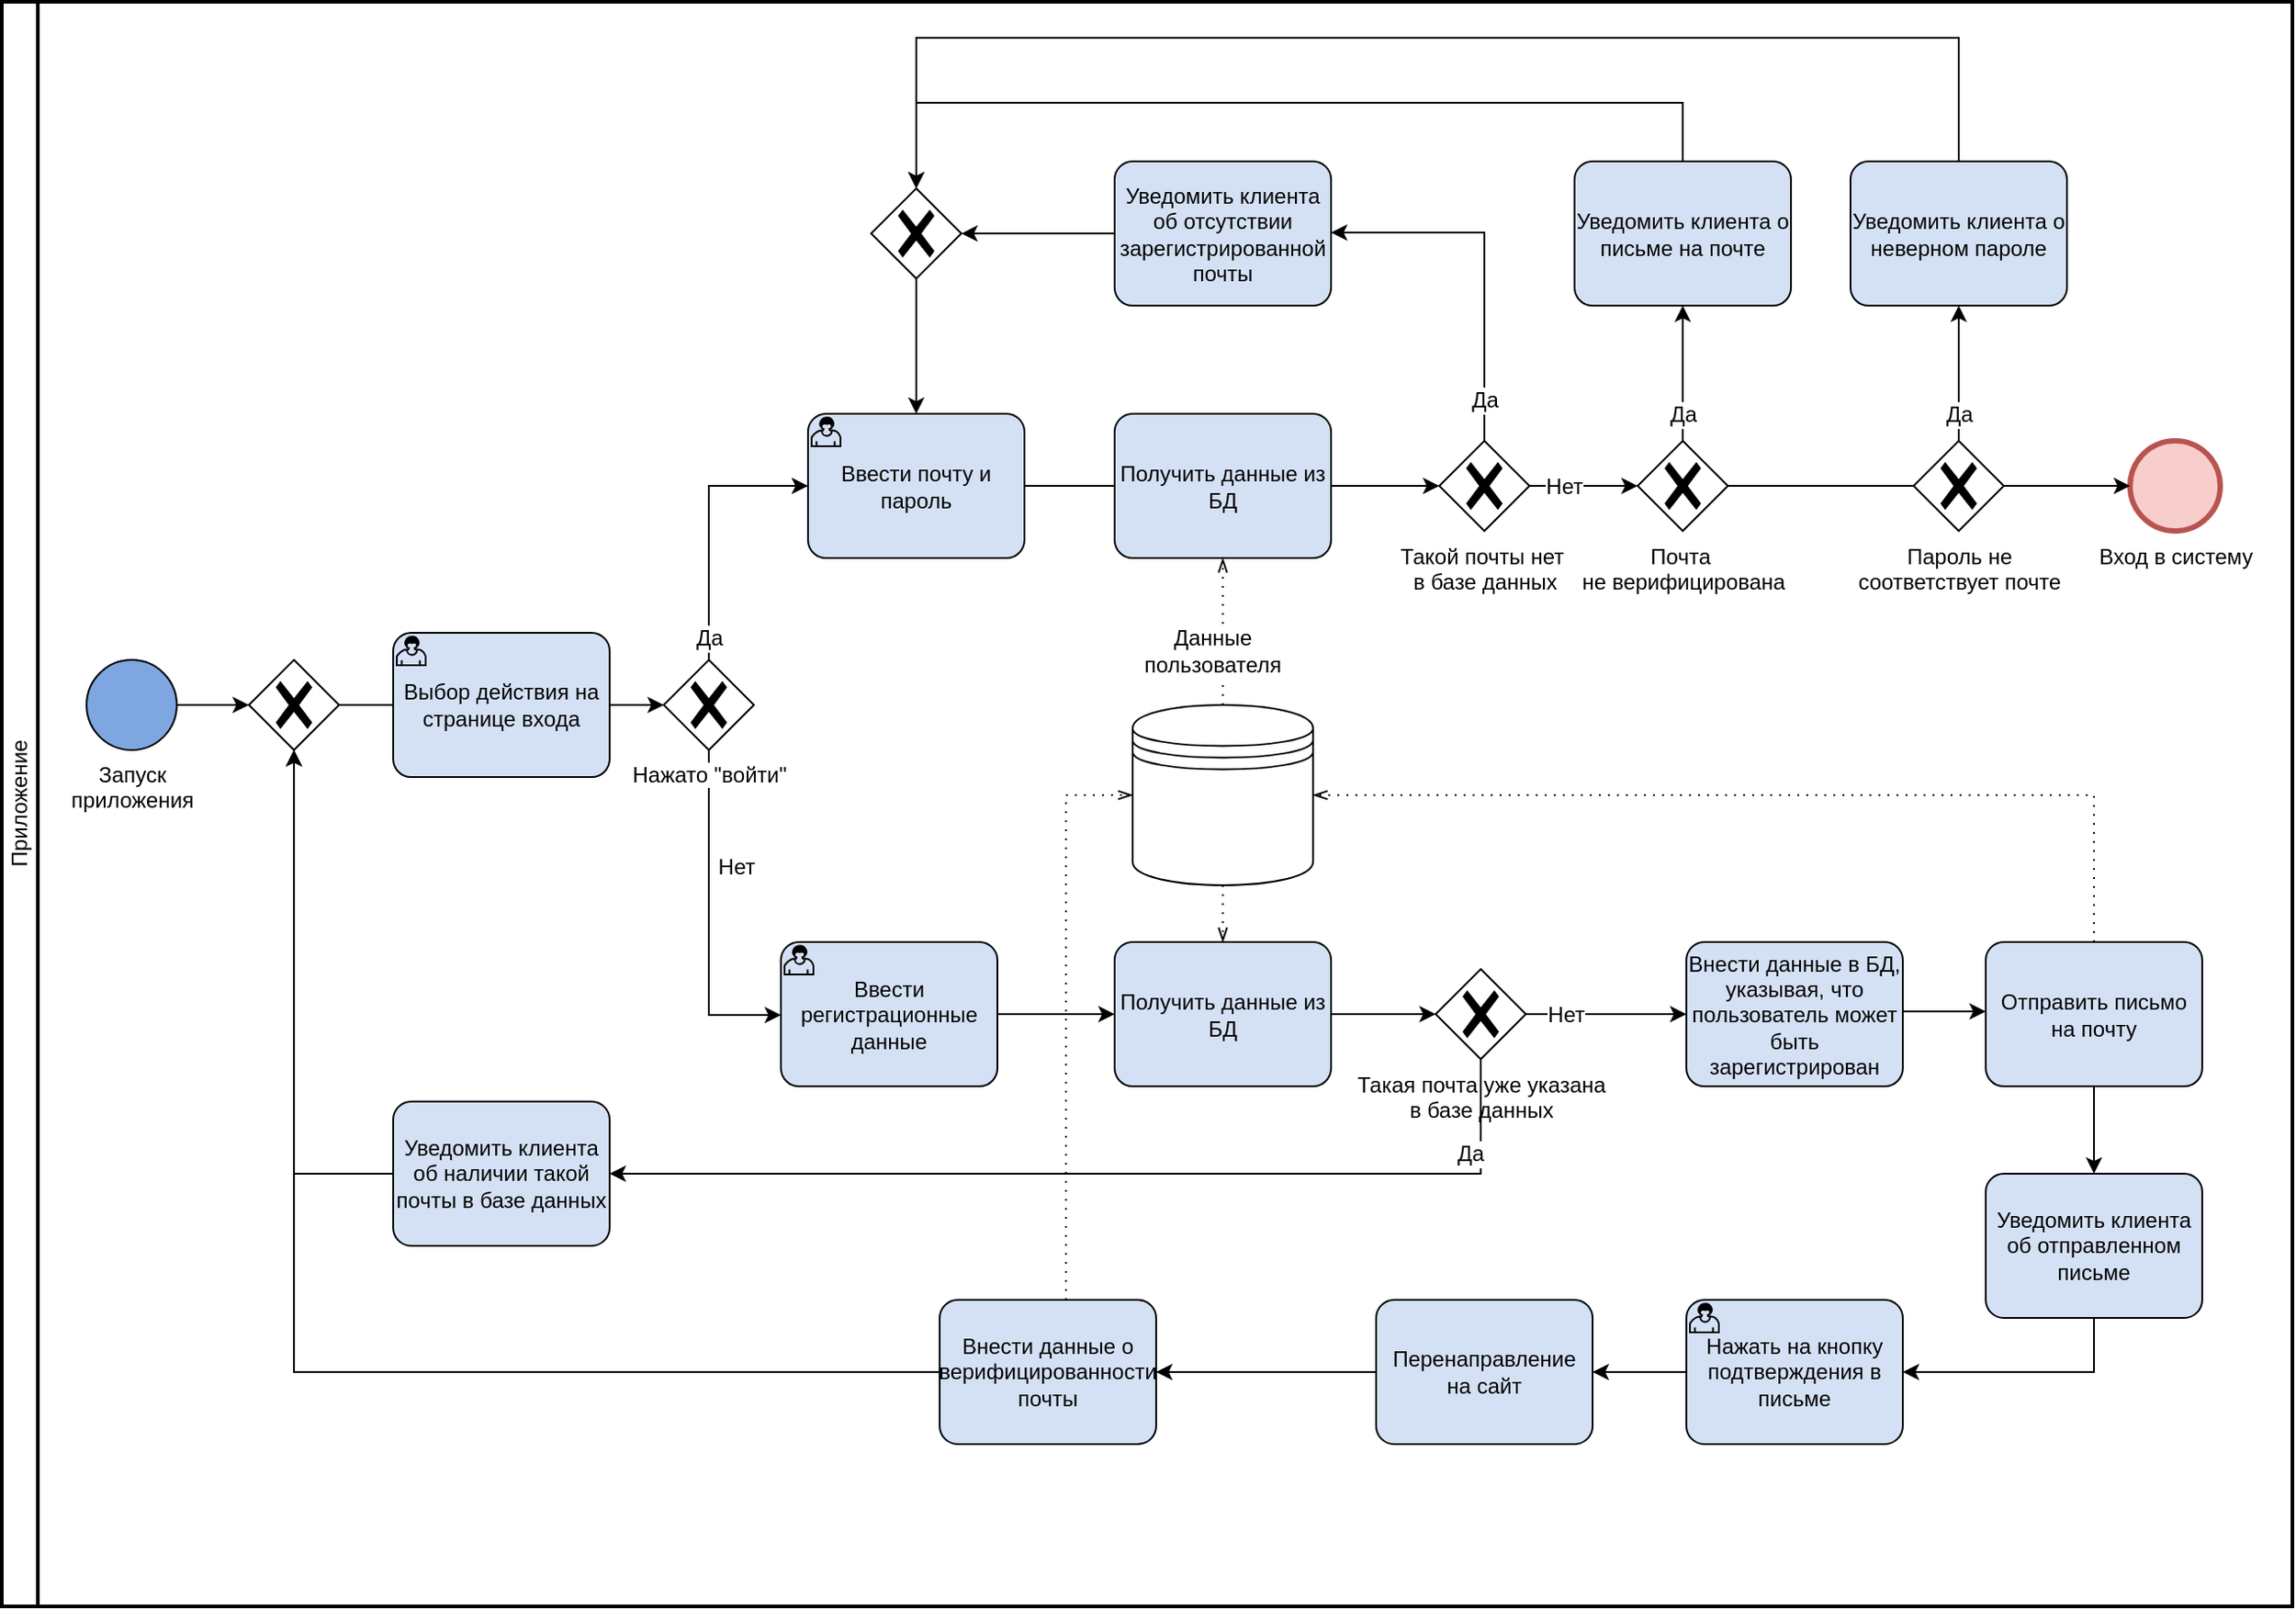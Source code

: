 <mxfile version="24.0.7" type="device" pages="3">
  <diagram id="o0T-fXwvhmfwsVdojOY_" name="Авторизация">
    <mxGraphModel dx="-17257" dy="-1329" grid="1" gridSize="10" guides="1" tooltips="1" connect="1" arrows="1" fold="1" page="1" pageScale="1" pageWidth="827" pageHeight="1169" math="0" shadow="0">
      <root>
        <mxCell id="0" />
        <mxCell id="1" parent="0" />
        <mxCell id="23FLs2m0NNfDQrezKrcy-1" value="Приложение" style="swimlane;html=1;startSize=20;fontStyle=0;collapsible=0;horizontal=0;swimlaneLine=1;swimlaneFillColor=#ffffff;strokeWidth=2;" vertex="1" parent="1">
          <mxGeometry x="19160" y="2480" width="1270" height="890" as="geometry" />
        </mxCell>
        <mxCell id="23FLs2m0NNfDQrezKrcy-2" style="edgeStyle=orthogonalEdgeStyle;rounded=0;orthogonalLoop=1;jettySize=auto;html=1;fillColor=#D4E1F5;" edge="1" parent="23FLs2m0NNfDQrezKrcy-1">
          <mxGeometry relative="1" as="geometry">
            <mxPoint x="3262.0" y="78.111" as="sourcePoint" />
          </mxGeometry>
        </mxCell>
        <mxCell id="23FLs2m0NNfDQrezKrcy-3" value="" style="edgeStyle=orthogonalEdgeStyle;rounded=0;orthogonalLoop=1;jettySize=auto;html=1;startArrow=none;exitX=1;exitY=0.5;exitDx=0;exitDy=0;exitPerimeter=0;" edge="1" parent="23FLs2m0NNfDQrezKrcy-1" source="23FLs2m0NNfDQrezKrcy-41" target="23FLs2m0NNfDQrezKrcy-12">
          <mxGeometry relative="1" as="geometry">
            <mxPoint x="337" y="390" as="sourcePoint" />
          </mxGeometry>
        </mxCell>
        <mxCell id="23FLs2m0NNfDQrezKrcy-4" style="edgeStyle=orthogonalEdgeStyle;rounded=0;orthogonalLoop=1;jettySize=auto;html=1;" edge="1" parent="23FLs2m0NNfDQrezKrcy-1" source="23FLs2m0NNfDQrezKrcy-5" target="23FLs2m0NNfDQrezKrcy-36">
          <mxGeometry relative="1" as="geometry" />
        </mxCell>
        <mxCell id="23FLs2m0NNfDQrezKrcy-5" value="Запуск &lt;br&gt;приложения" style="points=[[0.145,0.145,0],[0.5,0,0],[0.855,0.145,0],[1,0.5,0],[0.855,0.855,0],[0.5,1,0],[0.145,0.855,0],[0,0.5,0]];shape=mxgraph.bpmn.event;html=1;verticalLabelPosition=bottom;labelBackgroundColor=#ffffff;verticalAlign=top;align=center;perimeter=ellipsePerimeter;outlineConnect=0;aspect=fixed;outline=standard;symbol=general;fillColor=#7EA6E0;" vertex="1" parent="23FLs2m0NNfDQrezKrcy-1">
          <mxGeometry x="47" y="365.03" width="50" height="50" as="geometry" />
        </mxCell>
        <mxCell id="23FLs2m0NNfDQrezKrcy-6" style="edgeStyle=orthogonalEdgeStyle;rounded=0;orthogonalLoop=1;jettySize=auto;html=1;" edge="1" parent="23FLs2m0NNfDQrezKrcy-1" source="23FLs2m0NNfDQrezKrcy-7" target="23FLs2m0NNfDQrezKrcy-44">
          <mxGeometry relative="1" as="geometry">
            <mxPoint x="620" y="560" as="targetPoint" />
          </mxGeometry>
        </mxCell>
        <mxCell id="23FLs2m0NNfDQrezKrcy-7" value="Ввести регистрационные данные" style="points=[[0.25,0,0],[0.5,0,0],[0.75,0,0],[1,0.25,0],[1,0.5,0],[1,0.75,0],[0.75,1,0],[0.5,1,0],[0.25,1,0],[0,0.75,0],[0,0.5,0],[0,0.25,0]];shape=mxgraph.bpmn.task;whiteSpace=wrap;rectStyle=rounded;size=10;taskMarker=user;fillColor=#D4E1F5;strokeColor=#000000;" vertex="1" parent="23FLs2m0NNfDQrezKrcy-1">
          <mxGeometry x="432" y="521.53" width="120" height="80" as="geometry" />
        </mxCell>
        <mxCell id="23FLs2m0NNfDQrezKrcy-8" style="edgeStyle=orthogonalEdgeStyle;rounded=0;orthogonalLoop=1;jettySize=auto;html=1;exitX=0.5;exitY=0;exitDx=0;exitDy=0;exitPerimeter=0;" edge="1" parent="23FLs2m0NNfDQrezKrcy-1" source="23FLs2m0NNfDQrezKrcy-12" target="23FLs2m0NNfDQrezKrcy-16">
          <mxGeometry relative="1" as="geometry">
            <mxPoint x="567" y="311.53" as="targetPoint" />
            <Array as="points">
              <mxPoint x="392" y="268.53" />
            </Array>
          </mxGeometry>
        </mxCell>
        <mxCell id="23FLs2m0NNfDQrezKrcy-9" value="Да" style="edgeLabel;html=1;align=center;verticalAlign=middle;resizable=0;points=[];fontSize=12;fontColor=default;" vertex="1" connectable="0" parent="23FLs2m0NNfDQrezKrcy-8">
          <mxGeometry x="-0.866" y="1" relative="1" as="geometry">
            <mxPoint x="1" y="-2" as="offset" />
          </mxGeometry>
        </mxCell>
        <mxCell id="23FLs2m0NNfDQrezKrcy-10" style="edgeStyle=orthogonalEdgeStyle;rounded=0;orthogonalLoop=1;jettySize=auto;html=1;exitX=0.5;exitY=1;exitDx=0;exitDy=0;exitPerimeter=0;" edge="1" parent="23FLs2m0NNfDQrezKrcy-1" source="23FLs2m0NNfDQrezKrcy-12" target="23FLs2m0NNfDQrezKrcy-7">
          <mxGeometry relative="1" as="geometry">
            <Array as="points">
              <mxPoint x="392" y="562" />
            </Array>
          </mxGeometry>
        </mxCell>
        <mxCell id="23FLs2m0NNfDQrezKrcy-11" value="Нет" style="edgeLabel;html=1;align=center;verticalAlign=middle;resizable=0;points=[];fontSize=12;fontColor=default;" vertex="1" connectable="0" parent="23FLs2m0NNfDQrezKrcy-10">
          <mxGeometry x="-0.616" relative="1" as="geometry">
            <mxPoint x="15" y="29" as="offset" />
          </mxGeometry>
        </mxCell>
        <mxCell id="23FLs2m0NNfDQrezKrcy-12" value="Нажато &quot;войти&quot;" style="points=[[0.25,0.25,0],[0.5,0,0],[0.75,0.25,0],[1,0.5,0],[0.75,0.75,0],[0.5,1,0],[0.25,0.75,0],[0,0.5,0]];shape=mxgraph.bpmn.gateway2;html=1;verticalLabelPosition=bottom;labelBackgroundColor=#ffffff;verticalAlign=top;align=center;perimeter=rhombusPerimeter;outlineConnect=0;outline=none;symbol=none;gwType=exclusive;" vertex="1" parent="23FLs2m0NNfDQrezKrcy-1">
          <mxGeometry x="367" y="365.03" width="50" height="50" as="geometry" />
        </mxCell>
        <mxCell id="23FLs2m0NNfDQrezKrcy-13" value="" style="edgeStyle=orthogonalEdgeStyle;rounded=0;orthogonalLoop=1;jettySize=auto;html=1;" edge="1" parent="23FLs2m0NNfDQrezKrcy-1">
          <mxGeometry relative="1" as="geometry">
            <mxPoint x="3638" y="78" as="sourcePoint" />
          </mxGeometry>
        </mxCell>
        <mxCell id="23FLs2m0NNfDQrezKrcy-14" style="edgeStyle=orthogonalEdgeStyle;rounded=0;orthogonalLoop=1;jettySize=auto;html=1;exitX=1;exitY=0.5;exitDx=0;exitDy=0;exitPerimeter=0;fillColor=#D4E1F5;startArrow=none;" edge="1" parent="23FLs2m0NNfDQrezKrcy-1">
          <mxGeometry relative="1" as="geometry">
            <mxPoint x="3822" y="78" as="sourcePoint" />
            <Array as="points" />
          </mxGeometry>
        </mxCell>
        <mxCell id="23FLs2m0NNfDQrezKrcy-15" style="edgeStyle=orthogonalEdgeStyle;rounded=0;orthogonalLoop=1;jettySize=auto;html=1;labelBackgroundColor=none;labelBorderColor=none;fontSize=12;fontColor=default;startArrow=none;" edge="1" parent="23FLs2m0NNfDQrezKrcy-1" source="23FLs2m0NNfDQrezKrcy-37" target="23FLs2m0NNfDQrezKrcy-19">
          <mxGeometry relative="1" as="geometry" />
        </mxCell>
        <mxCell id="23FLs2m0NNfDQrezKrcy-16" value="Ввести почту и пароль" style="points=[[0.25,0,0],[0.5,0,0],[0.75,0,0],[1,0.25,0],[1,0.5,0],[1,0.75,0],[0.75,1,0],[0.5,1,0],[0.25,1,0],[0,0.75,0],[0,0.5,0],[0,0.25,0]];shape=mxgraph.bpmn.task;whiteSpace=wrap;rectStyle=rounded;size=10;taskMarker=user;fillColor=#D4E1F5;strokeColor=#000000;" vertex="1" parent="23FLs2m0NNfDQrezKrcy-1">
          <mxGeometry x="447" y="228.53" width="120" height="80" as="geometry" />
        </mxCell>
        <mxCell id="23FLs2m0NNfDQrezKrcy-17" style="edgeStyle=orthogonalEdgeStyle;rounded=0;orthogonalLoop=1;jettySize=auto;html=1;labelBackgroundColor=none;labelBorderColor=none;fontSize=12;fontColor=default;" edge="1" parent="23FLs2m0NNfDQrezKrcy-1" source="23FLs2m0NNfDQrezKrcy-19" target="23FLs2m0NNfDQrezKrcy-24">
          <mxGeometry relative="1" as="geometry">
            <Array as="points">
              <mxPoint x="822" y="128" />
            </Array>
          </mxGeometry>
        </mxCell>
        <mxCell id="23FLs2m0NNfDQrezKrcy-18" value="Да" style="edgeLabel;html=1;align=center;verticalAlign=middle;resizable=0;points=[];fontSize=12;fontColor=default;" vertex="1" connectable="0" parent="23FLs2m0NNfDQrezKrcy-17">
          <mxGeometry x="-0.876" y="-1" relative="1" as="geometry">
            <mxPoint x="-1" y="-10" as="offset" />
          </mxGeometry>
        </mxCell>
        <mxCell id="23FLs2m0NNfDQrezKrcy-19" value="Такой почты нет&amp;nbsp;&lt;div&gt;в базе данных&lt;br&gt;&lt;/div&gt;" style="points=[[0.25,0.25,0],[0.5,0,0],[0.75,0.25,0],[1,0.5,0],[0.75,0.75,0],[0.5,1,0],[0.25,0.75,0],[0,0.5,0]];shape=mxgraph.bpmn.gateway2;html=1;verticalLabelPosition=bottom;labelBackgroundColor=#ffffff;verticalAlign=top;align=center;perimeter=rhombusPerimeter;outlineConnect=0;outline=none;symbol=none;gwType=exclusive;" vertex="1" parent="23FLs2m0NNfDQrezKrcy-1">
          <mxGeometry x="797" y="243.53" width="50" height="50" as="geometry" />
        </mxCell>
        <mxCell id="23FLs2m0NNfDQrezKrcy-20" style="edgeStyle=orthogonalEdgeStyle;rounded=0;orthogonalLoop=1;jettySize=auto;html=1;labelBackgroundColor=none;labelBorderColor=none;fontSize=12;fontColor=default;" edge="1" parent="23FLs2m0NNfDQrezKrcy-1" source="23FLs2m0NNfDQrezKrcy-47" target="23FLs2m0NNfDQrezKrcy-36">
          <mxGeometry relative="1" as="geometry">
            <Array as="points" />
          </mxGeometry>
        </mxCell>
        <mxCell id="23FLs2m0NNfDQrezKrcy-21" value="Внести данные в БД, указывая, что пользователь может быть зарегистрирован" style="points=[[0.25,0,0],[0.5,0,0],[0.75,0,0],[1,0.25,0],[1,0.5,0],[1,0.75,0],[0.75,1,0],[0.5,1,0],[0.25,1,0],[0,0.75,0],[0,0.5,0],[0,0.25,0]];shape=mxgraph.bpmn.task;whiteSpace=wrap;rectStyle=rounded;size=10;taskMarker=abstract;fillColor=#D4E1F5;strokeColor=#000000;" vertex="1" parent="23FLs2m0NNfDQrezKrcy-1">
          <mxGeometry x="934" y="521.53" width="120" height="80" as="geometry" />
        </mxCell>
        <mxCell id="23FLs2m0NNfDQrezKrcy-22" value="" style="shape=datastore;whiteSpace=wrap;html=1;labelPosition=center;verticalLabelPosition=bottom;align=center;verticalAlign=top;labelBackgroundColor=none;fontSize=12;fontColor=default;" vertex="1" parent="23FLs2m0NNfDQrezKrcy-1">
          <mxGeometry x="627" y="390.0" width="100" height="100" as="geometry" />
        </mxCell>
        <mxCell id="23FLs2m0NNfDQrezKrcy-23" style="edgeStyle=orthogonalEdgeStyle;rounded=0;orthogonalLoop=1;jettySize=auto;html=1;labelBackgroundColor=none;labelBorderColor=none;fontSize=12;fontColor=default;" edge="1" parent="23FLs2m0NNfDQrezKrcy-1" source="23FLs2m0NNfDQrezKrcy-24" target="23FLs2m0NNfDQrezKrcy-31">
          <mxGeometry relative="1" as="geometry" />
        </mxCell>
        <mxCell id="23FLs2m0NNfDQrezKrcy-24" value="Уведомить клиента об отсутствии зарегистрированной&#xa;почты" style="points=[[0.25,0,0],[0.5,0,0],[0.75,0,0],[1,0.25,0],[1,0.5,0],[1,0.75,0],[0.75,1,0],[0.5,1,0],[0.25,1,0],[0,0.75,0],[0,0.5,0],[0,0.25,0]];shape=mxgraph.bpmn.task;whiteSpace=wrap;rectStyle=rounded;size=10;taskMarker=abstract;fillColor=#D4E1F5;strokeColor=#000000;" vertex="1" parent="23FLs2m0NNfDQrezKrcy-1">
          <mxGeometry x="617" y="88.53" width="120" height="80" as="geometry" />
        </mxCell>
        <mxCell id="23FLs2m0NNfDQrezKrcy-25" style="edgeStyle=orthogonalEdgeStyle;rounded=0;orthogonalLoop=1;jettySize=auto;html=1;labelBackgroundColor=none;labelBorderColor=none;fontSize=12;fontColor=default;" edge="1" parent="23FLs2m0NNfDQrezKrcy-1" source="23FLs2m0NNfDQrezKrcy-27" target="23FLs2m0NNfDQrezKrcy-33">
          <mxGeometry relative="1" as="geometry" />
        </mxCell>
        <mxCell id="23FLs2m0NNfDQrezKrcy-26" value="Да" style="edgeLabel;html=1;align=center;verticalAlign=middle;resizable=0;points=[];fontSize=12;fontColor=default;" vertex="1" connectable="0" parent="23FLs2m0NNfDQrezKrcy-25">
          <mxGeometry x="-0.301" relative="1" as="geometry">
            <mxPoint y="11" as="offset" />
          </mxGeometry>
        </mxCell>
        <mxCell id="23FLs2m0NNfDQrezKrcy-27" value="Почта&amp;nbsp;&lt;div&gt;не верифицирована&lt;/div&gt;" style="points=[[0.25,0.25,0],[0.5,0,0],[0.75,0.25,0],[1,0.5,0],[0.75,0.75,0],[0.5,1,0],[0.25,0.75,0],[0,0.5,0]];shape=mxgraph.bpmn.gateway2;html=1;verticalLabelPosition=bottom;labelBackgroundColor=#ffffff;verticalAlign=top;align=center;perimeter=rhombusPerimeter;outlineConnect=0;outline=none;symbol=none;gwType=exclusive;" vertex="1" parent="23FLs2m0NNfDQrezKrcy-1">
          <mxGeometry x="907" y="243.53" width="50" height="50" as="geometry" />
        </mxCell>
        <mxCell id="23FLs2m0NNfDQrezKrcy-28" style="edgeStyle=orthogonalEdgeStyle;rounded=0;orthogonalLoop=1;jettySize=auto;html=1;labelBackgroundColor=none;labelBorderColor=none;fontSize=12;fontColor=default;" edge="1" parent="23FLs2m0NNfDQrezKrcy-1" source="23FLs2m0NNfDQrezKrcy-19" target="23FLs2m0NNfDQrezKrcy-27">
          <mxGeometry relative="1" as="geometry">
            <mxPoint x="939" y="268.53" as="targetPoint" />
          </mxGeometry>
        </mxCell>
        <mxCell id="23FLs2m0NNfDQrezKrcy-29" value="Нет" style="edgeLabel;html=1;align=center;verticalAlign=middle;resizable=0;points=[];fontSize=12;fontColor=default;" vertex="1" connectable="0" parent="23FLs2m0NNfDQrezKrcy-28">
          <mxGeometry x="-0.772" y="-1" relative="1" as="geometry">
            <mxPoint x="12" y="-1" as="offset" />
          </mxGeometry>
        </mxCell>
        <mxCell id="23FLs2m0NNfDQrezKrcy-30" style="edgeStyle=orthogonalEdgeStyle;rounded=0;orthogonalLoop=1;jettySize=auto;html=1;labelBackgroundColor=none;labelBorderColor=none;fontSize=12;fontColor=default;" edge="1" parent="23FLs2m0NNfDQrezKrcy-1" source="23FLs2m0NNfDQrezKrcy-31" target="23FLs2m0NNfDQrezKrcy-16">
          <mxGeometry relative="1" as="geometry" />
        </mxCell>
        <mxCell id="23FLs2m0NNfDQrezKrcy-31" value="" style="points=[[0.25,0.25,0],[0.5,0,0],[0.75,0.25,0],[1,0.5,0],[0.75,0.75,0],[0.5,1,0],[0.25,0.75,0],[0,0.5,0]];shape=mxgraph.bpmn.gateway2;html=1;verticalLabelPosition=bottom;labelBackgroundColor=#ffffff;verticalAlign=top;align=center;perimeter=rhombusPerimeter;outlineConnect=0;outline=none;symbol=none;gwType=exclusive;" vertex="1" parent="23FLs2m0NNfDQrezKrcy-1">
          <mxGeometry x="482" y="103.53" width="50" height="50" as="geometry" />
        </mxCell>
        <mxCell id="23FLs2m0NNfDQrezKrcy-32" style="edgeStyle=orthogonalEdgeStyle;rounded=0;orthogonalLoop=1;jettySize=auto;html=1;labelBackgroundColor=none;labelBorderColor=none;fontSize=12;fontColor=default;" edge="1" parent="23FLs2m0NNfDQrezKrcy-1" source="23FLs2m0NNfDQrezKrcy-33" target="23FLs2m0NNfDQrezKrcy-31">
          <mxGeometry relative="1" as="geometry">
            <Array as="points">
              <mxPoint x="932" y="56" />
              <mxPoint x="507" y="56" />
            </Array>
          </mxGeometry>
        </mxCell>
        <mxCell id="23FLs2m0NNfDQrezKrcy-33" value="Уведомить клиента о письме на почте" style="points=[[0.25,0,0],[0.5,0,0],[0.75,0,0],[1,0.25,0],[1,0.5,0],[1,0.75,0],[0.75,1,0],[0.5,1,0],[0.25,1,0],[0,0.75,0],[0,0.5,0],[0,0.25,0]];shape=mxgraph.bpmn.task;whiteSpace=wrap;rectStyle=rounded;size=10;taskMarker=abstract;fillColor=#D4E1F5;strokeColor=#000000;" vertex="1" parent="23FLs2m0NNfDQrezKrcy-1">
          <mxGeometry x="872" y="88.53" width="120" height="80" as="geometry" />
        </mxCell>
        <mxCell id="23FLs2m0NNfDQrezKrcy-34" value="Вход в систему" style="points=[[0.145,0.145,0],[0.5,0,0],[0.855,0.145,0],[1,0.5,0],[0.855,0.855,0],[0.5,1,0],[0.145,0.855,0],[0,0.5,0]];shape=mxgraph.bpmn.event;html=1;verticalLabelPosition=bottom;labelBackgroundColor=#ffffff;verticalAlign=top;align=center;perimeter=ellipsePerimeter;outlineConnect=0;aspect=fixed;outline=end;symbol=terminate2;fillColor=#f8cecc;strokeColor=#b85450;" vertex="1" parent="23FLs2m0NNfDQrezKrcy-1">
          <mxGeometry x="1180" y="243.53" width="50" height="50" as="geometry" />
        </mxCell>
        <mxCell id="23FLs2m0NNfDQrezKrcy-35" style="edgeStyle=orthogonalEdgeStyle;rounded=0;orthogonalLoop=1;jettySize=auto;html=1;labelBackgroundColor=none;labelBorderColor=none;fontSize=12;fontColor=default;" edge="1" parent="23FLs2m0NNfDQrezKrcy-1" source="23FLs2m0NNfDQrezKrcy-27" target="23FLs2m0NNfDQrezKrcy-34">
          <mxGeometry relative="1" as="geometry">
            <mxPoint x="1049" y="358.53" as="targetPoint" />
            <Array as="points">
              <mxPoint x="1047" y="268" />
              <mxPoint x="1047" y="268" />
            </Array>
          </mxGeometry>
        </mxCell>
        <mxCell id="23FLs2m0NNfDQrezKrcy-36" value="" style="points=[[0.25,0.25,0],[0.5,0,0],[0.75,0.25,0],[1,0.5,0],[0.75,0.75,0],[0.5,1,0],[0.25,0.75,0],[0,0.5,0]];shape=mxgraph.bpmn.gateway2;html=1;verticalLabelPosition=bottom;labelBackgroundColor=#ffffff;verticalAlign=top;align=center;perimeter=rhombusPerimeter;outlineConnect=0;outline=none;symbol=none;gwType=exclusive;" vertex="1" parent="23FLs2m0NNfDQrezKrcy-1">
          <mxGeometry x="137" y="365.03" width="50" height="50" as="geometry" />
        </mxCell>
        <mxCell id="23FLs2m0NNfDQrezKrcy-37" value="Получить данные из БД" style="points=[[0.25,0,0],[0.5,0,0],[0.75,0,0],[1,0.25,0],[1,0.5,0],[1,0.75,0],[0.75,1,0],[0.5,1,0],[0.25,1,0],[0,0.75,0],[0,0.5,0],[0,0.25,0]];shape=mxgraph.bpmn.task;whiteSpace=wrap;rectStyle=rounded;size=10;taskMarker=abstract;fillColor=#D4E1F5;strokeColor=#000000;" vertex="1" parent="23FLs2m0NNfDQrezKrcy-1">
          <mxGeometry x="617" y="228.53" width="120" height="80" as="geometry" />
        </mxCell>
        <mxCell id="23FLs2m0NNfDQrezKrcy-38" value="" style="edgeStyle=orthogonalEdgeStyle;rounded=0;orthogonalLoop=1;jettySize=auto;html=1;labelBackgroundColor=none;labelBorderColor=none;fontSize=12;fontColor=default;endArrow=none;" edge="1" parent="23FLs2m0NNfDQrezKrcy-1" source="23FLs2m0NNfDQrezKrcy-16" target="23FLs2m0NNfDQrezKrcy-37">
          <mxGeometry relative="1" as="geometry">
            <mxPoint x="20417" y="3688.53" as="sourcePoint" />
            <mxPoint x="20600" y="3688.53" as="targetPoint" />
          </mxGeometry>
        </mxCell>
        <mxCell id="23FLs2m0NNfDQrezKrcy-39" value="" style="edgeStyle=elbowEdgeStyle;fontSize=12;html=1;endFill=0;startFill=0;endSize=6;startSize=6;dashed=1;dashPattern=1 4;endArrow=openThin;startArrow=none;rounded=0;labelBackgroundColor=none;labelBorderColor=none;fontColor=default;" edge="1" parent="23FLs2m0NNfDQrezKrcy-1" source="23FLs2m0NNfDQrezKrcy-22" target="23FLs2m0NNfDQrezKrcy-37">
          <mxGeometry width="160" relative="1" as="geometry">
            <mxPoint x="817" y="605.53" as="sourcePoint" />
            <mxPoint x="757" y="451" as="targetPoint" />
            <Array as="points" />
          </mxGeometry>
        </mxCell>
        <mxCell id="23FLs2m0NNfDQrezKrcy-40" value="Данные&lt;br&gt;пользователя" style="edgeLabel;html=1;align=center;verticalAlign=middle;resizable=0;points=[];fontSize=12;fontColor=default;" vertex="1" connectable="0" parent="23FLs2m0NNfDQrezKrcy-39">
          <mxGeometry x="-0.299" y="-2" relative="1" as="geometry">
            <mxPoint x="-8" y="-2" as="offset" />
          </mxGeometry>
        </mxCell>
        <mxCell id="23FLs2m0NNfDQrezKrcy-41" value="Выбор действия на странице входа" style="points=[[0.25,0,0],[0.5,0,0],[0.75,0,0],[1,0.25,0],[1,0.5,0],[1,0.75,0],[0.75,1,0],[0.5,1,0],[0.25,1,0],[0,0.75,0],[0,0.5,0],[0,0.25,0]];shape=mxgraph.bpmn.task;whiteSpace=wrap;rectStyle=rounded;size=10;taskMarker=user;fillColor=#D4E1F5;strokeColor=#000000;isLoopStandard=0;isLoopSub=0;isLoopMultiParallel=0;isLoopMultiSeq=0;" vertex="1" parent="23FLs2m0NNfDQrezKrcy-1">
          <mxGeometry x="217" y="350.03" width="120" height="80" as="geometry" />
        </mxCell>
        <mxCell id="23FLs2m0NNfDQrezKrcy-42" value="" style="edgeStyle=orthogonalEdgeStyle;rounded=0;orthogonalLoop=1;jettySize=auto;html=1;startArrow=none;exitX=1;exitY=0.5;exitDx=0;exitDy=0;exitPerimeter=0;endArrow=none;" edge="1" parent="23FLs2m0NNfDQrezKrcy-1" source="23FLs2m0NNfDQrezKrcy-36" target="23FLs2m0NNfDQrezKrcy-41">
          <mxGeometry relative="1" as="geometry">
            <mxPoint x="20017" y="3810.03" as="sourcePoint" />
            <mxPoint x="20207" y="3810.03" as="targetPoint" />
          </mxGeometry>
        </mxCell>
        <mxCell id="23FLs2m0NNfDQrezKrcy-43" value="&lt;div&gt;Такая почта уже указана&lt;/div&gt;&lt;div&gt;в базе данных&lt;/div&gt;" style="points=[[0.25,0.25,0],[0.5,0,0],[0.75,0.25,0],[1,0.5,0],[0.75,0.75,0],[0.5,1,0],[0.25,0.75,0],[0,0.5,0]];shape=mxgraph.bpmn.gateway2;html=1;verticalLabelPosition=bottom;labelBackgroundColor=#ffffff;verticalAlign=top;align=center;perimeter=rhombusPerimeter;outlineConnect=0;outline=none;symbol=none;gwType=exclusive;" vertex="1" parent="23FLs2m0NNfDQrezKrcy-1">
          <mxGeometry x="795" y="536.53" width="50" height="50" as="geometry" />
        </mxCell>
        <mxCell id="23FLs2m0NNfDQrezKrcy-44" value="Получить данные из БД" style="points=[[0.25,0,0],[0.5,0,0],[0.75,0,0],[1,0.25,0],[1,0.5,0],[1,0.75,0],[0.75,1,0],[0.5,1,0],[0.25,1,0],[0,0.75,0],[0,0.5,0],[0,0.25,0]];shape=mxgraph.bpmn.task;whiteSpace=wrap;rectStyle=rounded;size=10;taskMarker=abstract;fillColor=#D4E1F5;strokeColor=#000000;" vertex="1" parent="23FLs2m0NNfDQrezKrcy-1">
          <mxGeometry x="617" y="521.53" width="120" height="80" as="geometry" />
        </mxCell>
        <mxCell id="23FLs2m0NNfDQrezKrcy-45" style="edgeStyle=orthogonalEdgeStyle;rounded=0;orthogonalLoop=1;jettySize=auto;html=1;entryX=0;entryY=0.5;entryDx=0;entryDy=0;entryPerimeter=0;" edge="1" parent="23FLs2m0NNfDQrezKrcy-1" source="23FLs2m0NNfDQrezKrcy-44" target="23FLs2m0NNfDQrezKrcy-43">
          <mxGeometry relative="1" as="geometry">
            <mxPoint x="627" y="572" as="targetPoint" />
            <mxPoint x="562" y="572" as="sourcePoint" />
          </mxGeometry>
        </mxCell>
        <mxCell id="23FLs2m0NNfDQrezKrcy-46" value="" style="edgeStyle=elbowEdgeStyle;fontSize=12;html=1;endFill=0;startFill=0;endSize=6;startSize=6;dashed=1;dashPattern=1 4;endArrow=openThin;startArrow=none;rounded=0;labelBackgroundColor=none;labelBorderColor=none;fontColor=default;exitX=0.5;exitY=1;exitDx=0;exitDy=0;" edge="1" parent="23FLs2m0NNfDQrezKrcy-1" source="23FLs2m0NNfDQrezKrcy-22" target="23FLs2m0NNfDQrezKrcy-44">
          <mxGeometry width="160" relative="1" as="geometry">
            <mxPoint x="20507" y="3910" as="sourcePoint" />
            <mxPoint x="20507" y="3942" as="targetPoint" />
            <Array as="points" />
          </mxGeometry>
        </mxCell>
        <mxCell id="23FLs2m0NNfDQrezKrcy-47" value="Уведомить клиента об наличии такой почты в базе данных" style="points=[[0.25,0,0],[0.5,0,0],[0.75,0,0],[1,0.25,0],[1,0.5,0],[1,0.75,0],[0.75,1,0],[0.5,1,0],[0.25,1,0],[0,0.75,0],[0,0.5,0],[0,0.25,0]];shape=mxgraph.bpmn.task;whiteSpace=wrap;rectStyle=rounded;size=10;taskMarker=abstract;fillColor=#D4E1F5;strokeColor=#000000;" vertex="1" parent="23FLs2m0NNfDQrezKrcy-1">
          <mxGeometry x="217" y="610" width="120" height="80" as="geometry" />
        </mxCell>
        <mxCell id="23FLs2m0NNfDQrezKrcy-48" style="edgeStyle=orthogonalEdgeStyle;rounded=0;orthogonalLoop=1;jettySize=auto;html=1;entryX=1;entryY=0.5;entryDx=0;entryDy=0;entryPerimeter=0;" edge="1" parent="23FLs2m0NNfDQrezKrcy-1" source="23FLs2m0NNfDQrezKrcy-43" target="23FLs2m0NNfDQrezKrcy-47">
          <mxGeometry relative="1" as="geometry">
            <mxPoint x="805" y="572" as="targetPoint" />
            <mxPoint x="747" y="572" as="sourcePoint" />
            <Array as="points">
              <mxPoint x="820" y="650" />
            </Array>
          </mxGeometry>
        </mxCell>
        <mxCell id="23FLs2m0NNfDQrezKrcy-49" style="edgeStyle=orthogonalEdgeStyle;rounded=0;orthogonalLoop=1;jettySize=auto;html=1;labelBackgroundColor=none;labelBorderColor=none;fontSize=12;fontColor=default;exitX=1;exitY=0.5;exitDx=0;exitDy=0;exitPerimeter=0;" edge="1" parent="23FLs2m0NNfDQrezKrcy-1" source="23FLs2m0NNfDQrezKrcy-43" target="23FLs2m0NNfDQrezKrcy-21">
          <mxGeometry relative="1" as="geometry">
            <mxPoint x="917" y="279" as="targetPoint" />
            <mxPoint x="857" y="570" as="sourcePoint" />
          </mxGeometry>
        </mxCell>
        <mxCell id="23FLs2m0NNfDQrezKrcy-50" value="Нет" style="edgeLabel;html=1;align=center;verticalAlign=middle;resizable=0;points=[];fontSize=12;fontColor=default;" vertex="1" connectable="0" parent="23FLs2m0NNfDQrezKrcy-49">
          <mxGeometry x="-0.772" y="-1" relative="1" as="geometry">
            <mxPoint x="12" y="-1" as="offset" />
          </mxGeometry>
        </mxCell>
        <mxCell id="23FLs2m0NNfDQrezKrcy-51" value="Да" style="edgeLabel;html=1;align=center;verticalAlign=middle;resizable=0;points=[];fontSize=12;fontColor=default;" vertex="1" connectable="0" parent="23FLs2m0NNfDQrezKrcy-1">
          <mxGeometry x="829.997" y="228.529" as="geometry">
            <mxPoint x="-16" y="410" as="offset" />
          </mxGeometry>
        </mxCell>
        <mxCell id="23FLs2m0NNfDQrezKrcy-52" value="Отправить письмо на почту" style="points=[[0.25,0,0],[0.5,0,0],[0.75,0,0],[1,0.25,0],[1,0.5,0],[1,0.75,0],[0.75,1,0],[0.5,1,0],[0.25,1,0],[0,0.75,0],[0,0.5,0],[0,0.25,0]];shape=mxgraph.bpmn.task;whiteSpace=wrap;rectStyle=rounded;size=10;taskMarker=abstract;fillColor=#D4E1F5;strokeColor=#000000;" vertex="1" parent="23FLs2m0NNfDQrezKrcy-1">
          <mxGeometry x="1100" y="521.53" width="120" height="80" as="geometry" />
        </mxCell>
        <mxCell id="23FLs2m0NNfDQrezKrcy-53" style="edgeStyle=orthogonalEdgeStyle;rounded=0;orthogonalLoop=1;jettySize=auto;html=1;" edge="1" parent="23FLs2m0NNfDQrezKrcy-1" source="23FLs2m0NNfDQrezKrcy-21" target="23FLs2m0NNfDQrezKrcy-52">
          <mxGeometry relative="1" as="geometry">
            <mxPoint x="1130" y="560" as="targetPoint" />
            <mxPoint x="747" y="572" as="sourcePoint" />
            <Array as="points">
              <mxPoint x="1080" y="560" />
              <mxPoint x="1080" y="560" />
            </Array>
          </mxGeometry>
        </mxCell>
        <mxCell id="23FLs2m0NNfDQrezKrcy-54" value="" style="edgeStyle=elbowEdgeStyle;fontSize=12;html=1;endFill=0;startFill=0;endSize=6;startSize=6;dashed=1;dashPattern=1 4;endArrow=openThin;startArrow=none;rounded=0;labelBackgroundColor=none;labelBorderColor=none;fontColor=default;entryX=1;entryY=0.5;entryDx=0;entryDy=0;" edge="1" parent="23FLs2m0NNfDQrezKrcy-1" source="23FLs2m0NNfDQrezKrcy-52" target="23FLs2m0NNfDQrezKrcy-22">
          <mxGeometry width="160" relative="1" as="geometry">
            <mxPoint x="687" y="500" as="sourcePoint" />
            <mxPoint x="687" y="532" as="targetPoint" />
            <Array as="points">
              <mxPoint x="1160" y="500" />
            </Array>
          </mxGeometry>
        </mxCell>
        <mxCell id="23FLs2m0NNfDQrezKrcy-55" value="Уведомить клиента об отправленном письме" style="points=[[0.25,0,0],[0.5,0,0],[0.75,0,0],[1,0.25,0],[1,0.5,0],[1,0.75,0],[0.75,1,0],[0.5,1,0],[0.25,1,0],[0,0.75,0],[0,0.5,0],[0,0.25,0]];shape=mxgraph.bpmn.task;whiteSpace=wrap;rectStyle=rounded;size=10;taskMarker=abstract;fillColor=#D4E1F5;strokeColor=#000000;" vertex="1" parent="23FLs2m0NNfDQrezKrcy-1">
          <mxGeometry x="1100" y="650.0" width="120" height="80" as="geometry" />
        </mxCell>
        <mxCell id="23FLs2m0NNfDQrezKrcy-56" style="edgeStyle=orthogonalEdgeStyle;rounded=0;orthogonalLoop=1;jettySize=auto;html=1;" edge="1" parent="23FLs2m0NNfDQrezKrcy-1" source="23FLs2m0NNfDQrezKrcy-52" target="23FLs2m0NNfDQrezKrcy-55">
          <mxGeometry relative="1" as="geometry">
            <mxPoint x="1110" y="570" as="targetPoint" />
            <mxPoint x="1064" y="570" as="sourcePoint" />
            <Array as="points" />
          </mxGeometry>
        </mxCell>
        <mxCell id="23FLs2m0NNfDQrezKrcy-57" value="Нажать на кнопку подтверждения в письме" style="points=[[0.25,0,0],[0.5,0,0],[0.75,0,0],[1,0.25,0],[1,0.5,0],[1,0.75,0],[0.75,1,0],[0.5,1,0],[0.25,1,0],[0,0.75,0],[0,0.5,0],[0,0.25,0]];shape=mxgraph.bpmn.task;whiteSpace=wrap;rectStyle=rounded;size=10;taskMarker=user;fillColor=#D4E1F5;strokeColor=#000000;isLoopStandard=0;isLoopSub=0;isLoopMultiParallel=0;isLoopMultiSeq=0;" vertex="1" parent="23FLs2m0NNfDQrezKrcy-1">
          <mxGeometry x="934" y="720" width="120" height="80" as="geometry" />
        </mxCell>
        <mxCell id="23FLs2m0NNfDQrezKrcy-58" style="edgeStyle=orthogonalEdgeStyle;rounded=0;orthogonalLoop=1;jettySize=auto;html=1;exitX=0.5;exitY=1;exitDx=0;exitDy=0;exitPerimeter=0;" edge="1" parent="23FLs2m0NNfDQrezKrcy-1" source="23FLs2m0NNfDQrezKrcy-55" target="23FLs2m0NNfDQrezKrcy-57">
          <mxGeometry relative="1" as="geometry">
            <mxPoint x="1260" y="571" as="targetPoint" />
            <mxPoint x="1320" y="561" as="sourcePoint" />
            <Array as="points" />
          </mxGeometry>
        </mxCell>
        <mxCell id="23FLs2m0NNfDQrezKrcy-59" value="Перенаправление на сайт" style="points=[[0.25,0,0],[0.5,0,0],[0.75,0,0],[1,0.25,0],[1,0.5,0],[1,0.75,0],[0.75,1,0],[0.5,1,0],[0.25,1,0],[0,0.75,0],[0,0.5,0],[0,0.25,0]];shape=mxgraph.bpmn.task;whiteSpace=wrap;rectStyle=rounded;size=10;taskMarker=abstract;fillColor=#D4E1F5;strokeColor=#000000;" vertex="1" parent="23FLs2m0NNfDQrezKrcy-1">
          <mxGeometry x="762" y="720.0" width="120" height="80" as="geometry" />
        </mxCell>
        <mxCell id="23FLs2m0NNfDQrezKrcy-60" style="edgeStyle=orthogonalEdgeStyle;rounded=0;orthogonalLoop=1;jettySize=auto;html=1;" edge="1" parent="23FLs2m0NNfDQrezKrcy-1" source="23FLs2m0NNfDQrezKrcy-57" target="23FLs2m0NNfDQrezKrcy-59">
          <mxGeometry relative="1" as="geometry">
            <mxPoint x="1410" y="571" as="targetPoint" />
            <mxPoint x="1380" y="571" as="sourcePoint" />
            <Array as="points" />
          </mxGeometry>
        </mxCell>
        <mxCell id="23FLs2m0NNfDQrezKrcy-61" value="Внести данные о верифицированности почты" style="points=[[0.25,0,0],[0.5,0,0],[0.75,0,0],[1,0.25,0],[1,0.5,0],[1,0.75,0],[0.75,1,0],[0.5,1,0],[0.25,1,0],[0,0.75,0],[0,0.5,0],[0,0.25,0]];shape=mxgraph.bpmn.task;whiteSpace=wrap;rectStyle=rounded;size=10;taskMarker=abstract;fillColor=#D4E1F5;strokeColor=#000000;" vertex="1" parent="23FLs2m0NNfDQrezKrcy-1">
          <mxGeometry x="520" y="720.0" width="120" height="80" as="geometry" />
        </mxCell>
        <mxCell id="23FLs2m0NNfDQrezKrcy-62" style="edgeStyle=orthogonalEdgeStyle;rounded=0;orthogonalLoop=1;jettySize=auto;html=1;" edge="1" parent="23FLs2m0NNfDQrezKrcy-1" source="23FLs2m0NNfDQrezKrcy-59" target="23FLs2m0NNfDQrezKrcy-61">
          <mxGeometry relative="1" as="geometry">
            <mxPoint x="1560" y="572" as="targetPoint" />
            <mxPoint x="1530" y="572" as="sourcePoint" />
            <Array as="points" />
          </mxGeometry>
        </mxCell>
        <mxCell id="23FLs2m0NNfDQrezKrcy-63" value="" style="edgeStyle=elbowEdgeStyle;fontSize=12;html=1;endFill=0;startFill=0;endSize=6;startSize=6;dashed=1;dashPattern=1 4;endArrow=openThin;startArrow=none;rounded=0;labelBackgroundColor=none;labelBorderColor=none;fontColor=default;entryX=0;entryY=0.5;entryDx=0;entryDy=0;exitX=0.5;exitY=0;exitDx=0;exitDy=0;exitPerimeter=0;" edge="1" parent="23FLs2m0NNfDQrezKrcy-1" source="23FLs2m0NNfDQrezKrcy-61" target="23FLs2m0NNfDQrezKrcy-22">
          <mxGeometry width="160" relative="1" as="geometry">
            <mxPoint x="1170" y="532" as="sourcePoint" />
            <mxPoint x="737" y="450" as="targetPoint" />
            <Array as="points">
              <mxPoint x="590" y="590" />
            </Array>
          </mxGeometry>
        </mxCell>
        <mxCell id="23FLs2m0NNfDQrezKrcy-64" style="edgeStyle=orthogonalEdgeStyle;rounded=0;orthogonalLoop=1;jettySize=auto;html=1;entryX=0.5;entryY=1;entryDx=0;entryDy=0;entryPerimeter=0;" edge="1" parent="23FLs2m0NNfDQrezKrcy-1" source="23FLs2m0NNfDQrezKrcy-61" target="23FLs2m0NNfDQrezKrcy-36">
          <mxGeometry relative="1" as="geometry">
            <mxPoint x="662" y="770" as="targetPoint" />
            <mxPoint x="772" y="770" as="sourcePoint" />
            <Array as="points" />
          </mxGeometry>
        </mxCell>
        <mxCell id="4vFogUcQ46t4PNfAJfkg-3" style="edgeStyle=orthogonalEdgeStyle;rounded=0;orthogonalLoop=1;jettySize=auto;html=1;labelBackgroundColor=none;labelBorderColor=none;fontSize=12;fontColor=default;" edge="1" parent="23FLs2m0NNfDQrezKrcy-1" source="4vFogUcQ46t4PNfAJfkg-5" target="4vFogUcQ46t4PNfAJfkg-7">
          <mxGeometry relative="1" as="geometry" />
        </mxCell>
        <mxCell id="4vFogUcQ46t4PNfAJfkg-4" value="Да" style="edgeLabel;html=1;align=center;verticalAlign=middle;resizable=0;points=[];fontSize=12;fontColor=default;" vertex="1" connectable="0" parent="4vFogUcQ46t4PNfAJfkg-3">
          <mxGeometry x="-0.301" relative="1" as="geometry">
            <mxPoint y="11" as="offset" />
          </mxGeometry>
        </mxCell>
        <mxCell id="4vFogUcQ46t4PNfAJfkg-5" value="Пароль не &lt;br&gt;соответствует почте" style="points=[[0.25,0.25,0],[0.5,0,0],[0.75,0.25,0],[1,0.5,0],[0.75,0.75,0],[0.5,1,0],[0.25,0.75,0],[0,0.5,0]];shape=mxgraph.bpmn.gateway2;html=1;verticalLabelPosition=bottom;labelBackgroundColor=#ffffff;verticalAlign=top;align=center;perimeter=rhombusPerimeter;outlineConnect=0;outline=none;symbol=none;gwType=exclusive;" vertex="1" parent="23FLs2m0NNfDQrezKrcy-1">
          <mxGeometry x="1060" y="243.53" width="50" height="50" as="geometry" />
        </mxCell>
        <mxCell id="4vFogUcQ46t4PNfAJfkg-6" style="edgeStyle=orthogonalEdgeStyle;rounded=0;orthogonalLoop=1;jettySize=auto;html=1;labelBackgroundColor=none;labelBorderColor=none;fontSize=12;fontColor=default;entryX=0.5;entryY=0;entryDx=0;entryDy=0;entryPerimeter=0;" edge="1" parent="23FLs2m0NNfDQrezKrcy-1" source="4vFogUcQ46t4PNfAJfkg-7" target="23FLs2m0NNfDQrezKrcy-31">
          <mxGeometry relative="1" as="geometry">
            <Array as="points">
              <mxPoint x="1085" y="20" />
              <mxPoint x="507" y="20" />
            </Array>
            <mxPoint x="660" y="104" as="targetPoint" />
          </mxGeometry>
        </mxCell>
        <mxCell id="4vFogUcQ46t4PNfAJfkg-7" value="Уведомить клиента о неверном пароле" style="points=[[0.25,0,0],[0.5,0,0],[0.75,0,0],[1,0.25,0],[1,0.5,0],[1,0.75,0],[0.75,1,0],[0.5,1,0],[0.25,1,0],[0,0.75,0],[0,0.5,0],[0,0.25,0]];shape=mxgraph.bpmn.task;whiteSpace=wrap;rectStyle=rounded;size=10;taskMarker=abstract;fillColor=#D4E1F5;strokeColor=#000000;" vertex="1" parent="23FLs2m0NNfDQrezKrcy-1">
          <mxGeometry x="1025" y="88.53" width="120" height="80" as="geometry" />
        </mxCell>
      </root>
    </mxGraphModel>
  </diagram>
  <diagram id="7FMNzWMRldb9bPHa3q_j" name="Создание-события">
    <mxGraphModel dx="-17201" dy="-1994" grid="1" gridSize="10" guides="1" tooltips="1" connect="1" arrows="1" fold="1" page="1" pageScale="1" pageWidth="827" pageHeight="1169" math="0" shadow="0">
      <root>
        <mxCell id="0" />
        <mxCell id="1" parent="0" />
        <mxCell id="z4tHyPO57rzbmGHEaKG1-1" value="Приложение" style="swimlane;html=1;startSize=20;fontStyle=0;collapsible=0;horizontal=0;swimlaneLine=1;swimlaneFillColor=#ffffff;strokeWidth=2;" parent="1" vertex="1">
          <mxGeometry x="19880" y="3830" width="1500" height="420" as="geometry" />
        </mxCell>
        <mxCell id="z4tHyPO57rzbmGHEaKG1-2" style="edgeStyle=orthogonalEdgeStyle;rounded=0;orthogonalLoop=1;jettySize=auto;html=1;fillColor=#D4E1F5;" parent="z4tHyPO57rzbmGHEaKG1-1" edge="1">
          <mxGeometry relative="1" as="geometry">
            <mxPoint x="3262.0" y="78.111" as="sourcePoint" />
          </mxGeometry>
        </mxCell>
        <mxCell id="z4tHyPO57rzbmGHEaKG1-3" value="" style="edgeStyle=orthogonalEdgeStyle;rounded=0;orthogonalLoop=1;jettySize=auto;html=1;" parent="z4tHyPO57rzbmGHEaKG1-1" source="z4tHyPO57rzbmGHEaKG1-4" target="5cgPSQj0yWB2zEG8vFuC-1" edge="1">
          <mxGeometry relative="1" as="geometry">
            <mxPoint x="177" y="140.5" as="targetPoint" />
            <mxPoint x="117" y="139" as="sourcePoint" />
          </mxGeometry>
        </mxCell>
        <mxCell id="z4tHyPO57rzbmGHEaKG1-4" value="Вход в систему" style="points=[[0.145,0.145,0],[0.5,0,0],[0.855,0.145,0],[1,0.5,0],[0.855,0.855,0],[0.5,1,0],[0.145,0.855,0],[0,0.5,0]];shape=mxgraph.bpmn.event;html=1;verticalLabelPosition=bottom;labelBackgroundColor=#ffffff;verticalAlign=top;align=center;perimeter=ellipsePerimeter;outlineConnect=0;aspect=fixed;outline=standard;symbol=general;fillColor=#7EA6E0;" parent="z4tHyPO57rzbmGHEaKG1-1" vertex="1">
          <mxGeometry x="50" y="115" width="50" height="50" as="geometry" />
        </mxCell>
        <mxCell id="z4tHyPO57rzbmGHEaKG1-12" value="" style="edgeStyle=orthogonalEdgeStyle;rounded=0;orthogonalLoop=1;jettySize=auto;html=1;" parent="z4tHyPO57rzbmGHEaKG1-1" edge="1">
          <mxGeometry relative="1" as="geometry">
            <mxPoint x="3638" y="78" as="sourcePoint" />
          </mxGeometry>
        </mxCell>
        <mxCell id="z4tHyPO57rzbmGHEaKG1-13" style="edgeStyle=orthogonalEdgeStyle;rounded=0;orthogonalLoop=1;jettySize=auto;html=1;exitX=1;exitY=0.5;exitDx=0;exitDy=0;exitPerimeter=0;fillColor=#D4E1F5;startArrow=none;" parent="z4tHyPO57rzbmGHEaKG1-1" edge="1">
          <mxGeometry relative="1" as="geometry">
            <mxPoint x="3822" y="78" as="sourcePoint" />
            <Array as="points" />
          </mxGeometry>
        </mxCell>
        <mxCell id="z4tHyPO57rzbmGHEaKG1-21" value="S3" style="shape=datastore;whiteSpace=wrap;html=1;labelPosition=center;verticalLabelPosition=bottom;align=center;verticalAlign=top;labelBackgroundColor=none;fontSize=12;fontColor=default;" parent="z4tHyPO57rzbmGHEaKG1-1" vertex="1">
          <mxGeometry x="1080" y="259" width="100" height="100" as="geometry" />
        </mxCell>
        <mxCell id="z4tHyPO57rzbmGHEaKG1-22" value="" style="edgeStyle=elbowEdgeStyle;fontSize=12;html=1;endFill=0;startFill=0;endSize=6;startSize=6;dashed=1;dashPattern=1 4;endArrow=openThin;startArrow=none;rounded=0;labelBackgroundColor=none;labelBorderColor=none;fontColor=default;" parent="z4tHyPO57rzbmGHEaKG1-1" source="mAUe9KMQL8DpTRZji9Kc-13" target="z4tHyPO57rzbmGHEaKG1-21" edge="1">
          <mxGeometry width="160" relative="1" as="geometry">
            <mxPoint x="855" y="263.5" as="sourcePoint" />
            <mxPoint x="1005" y="113.5" as="targetPoint" />
          </mxGeometry>
        </mxCell>
        <mxCell id="z4tHyPO57rzbmGHEaKG1-23" value="Файлы" style="edgeLabel;html=1;align=center;verticalAlign=middle;resizable=0;points=[];fontSize=12;fontColor=default;" parent="z4tHyPO57rzbmGHEaKG1-22" vertex="1" connectable="0">
          <mxGeometry x="-0.299" y="-2" relative="1" as="geometry">
            <mxPoint x="2" y="4" as="offset" />
          </mxGeometry>
        </mxCell>
        <mxCell id="z4tHyPO57rzbmGHEaKG1-35" value="Глава создана" style="points=[[0.145,0.145,0],[0.5,0,0],[0.855,0.145,0],[1,0.5,0],[0.855,0.855,0],[0.5,1,0],[0.145,0.855,0],[0,0.5,0]];shape=mxgraph.bpmn.event;html=1;verticalLabelPosition=bottom;labelBackgroundColor=#ffffff;verticalAlign=top;align=center;perimeter=ellipsePerimeter;outlineConnect=0;aspect=fixed;outline=end;symbol=terminate2;fillColor=#f8cecc;strokeColor=#b85450;" parent="z4tHyPO57rzbmGHEaKG1-1" vertex="1">
          <mxGeometry x="1400" y="115" width="50" height="50" as="geometry" />
        </mxCell>
        <mxCell id="mAUe9KMQL8DpTRZji9Kc-6" style="edgeStyle=orthogonalEdgeStyle;rounded=0;orthogonalLoop=1;jettySize=auto;html=1;labelBackgroundColor=none;labelBorderColor=none;fontSize=12;fontColor=default;" parent="z4tHyPO57rzbmGHEaKG1-1" source="5cgPSQj0yWB2zEG8vFuC-1" target="mAUe9KMQL8DpTRZji9Kc-4" edge="1">
          <mxGeometry relative="1" as="geometry" />
        </mxCell>
        <mxCell id="5cgPSQj0yWB2zEG8vFuC-1" value="Запрос на создание главы" style="points=[[0.25,0,0],[0.5,0,0],[0.75,0,0],[1,0.25,0],[1,0.5,0],[1,0.75,0],[0.75,1,0],[0.5,1,0],[0.25,1,0],[0,0.75,0],[0,0.5,0],[0,0.25,0]];shape=mxgraph.bpmn.task;whiteSpace=wrap;rectStyle=rounded;size=10;taskMarker=user;fillColor=#D4E1F5;strokeColor=#000000;isLoopStandard=0;isLoopSub=0;isLoopMultiParallel=0;isLoopMultiSeq=0;" parent="z4tHyPO57rzbmGHEaKG1-1" vertex="1">
          <mxGeometry x="149" y="100" width="120" height="80" as="geometry" />
        </mxCell>
        <mxCell id="mAUe9KMQL8DpTRZji9Kc-7" style="edgeStyle=orthogonalEdgeStyle;rounded=0;orthogonalLoop=1;jettySize=auto;html=1;labelBackgroundColor=none;labelBorderColor=none;fontSize=12;fontColor=default;" parent="z4tHyPO57rzbmGHEaKG1-1" source="mAUe9KMQL8DpTRZji9Kc-4" target="mAUe9KMQL8DpTRZji9Kc-10" edge="1">
          <mxGeometry relative="1" as="geometry" />
        </mxCell>
        <mxCell id="mAUe9KMQL8DpTRZji9Kc-4" value="Указание номера, текста, картинок к главе" style="points=[[0.25,0,0],[0.5,0,0],[0.75,0,0],[1,0.25,0],[1,0.5,0],[1,0.75,0],[0.75,1,0],[0.5,1,0],[0.25,1,0],[0,0.75,0],[0,0.5,0],[0,0.25,0]];shape=mxgraph.bpmn.task;whiteSpace=wrap;rectStyle=rounded;size=10;taskMarker=user;fillColor=#D4E1F5;strokeColor=#000000;isLoopStandard=0;isLoopSub=0;isLoopMultiParallel=0;isLoopMultiSeq=0;" parent="z4tHyPO57rzbmGHEaKG1-1" vertex="1">
          <mxGeometry x="317" y="100" width="120" height="80" as="geometry" />
        </mxCell>
        <mxCell id="mAUe9KMQL8DpTRZji9Kc-11" style="edgeStyle=orthogonalEdgeStyle;rounded=0;orthogonalLoop=1;jettySize=auto;html=1;labelBackgroundColor=none;labelBorderColor=none;fontSize=12;fontColor=default;startArrow=none;entryX=0.5;entryY=0;entryDx=0;entryDy=0;entryPerimeter=0;" parent="z4tHyPO57rzbmGHEaKG1-1" source="mAUe9KMQL8DpTRZji9Kc-10" target="P0SJX-rY6tO8SHJDEeNN-11" edge="1">
          <mxGeometry relative="1" as="geometry">
            <Array as="points" />
            <mxPoint x="520" y="170" as="sourcePoint" />
            <mxPoint x="590" y="249" as="targetPoint" />
          </mxGeometry>
        </mxCell>
        <mxCell id="JzRjrkrgAQT9sg0JWcsM-3" value="Нет" style="edgeLabel;html=1;align=center;verticalAlign=middle;resizable=0;points=[];" vertex="1" connectable="0" parent="mAUe9KMQL8DpTRZji9Kc-11">
          <mxGeometry x="0.414" y="1" relative="1" as="geometry">
            <mxPoint as="offset" />
          </mxGeometry>
        </mxCell>
        <mxCell id="mAUe9KMQL8DpTRZji9Kc-10" value="Такая часть существует?" style="points=[[0.25,0.25,0],[0.5,0,0],[0.75,0.25,0],[1,0.5,0],[0.75,0.75,0],[0.5,1,0],[0.25,0.75,0],[0,0.5,0]];shape=mxgraph.bpmn.gateway2;html=1;verticalLabelPosition=bottom;labelBackgroundColor=#ffffff;verticalAlign=top;align=center;perimeter=rhombusPerimeter;outlineConnect=0;outline=none;symbol=none;gwType=exclusive;" parent="z4tHyPO57rzbmGHEaKG1-1" vertex="1">
          <mxGeometry x="495" y="115" width="50" height="50" as="geometry" />
        </mxCell>
        <mxCell id="uwkKh0wrRGMNoLJrzEWL-10" style="edgeStyle=orthogonalEdgeStyle;rounded=0;orthogonalLoop=1;jettySize=auto;html=1;" parent="z4tHyPO57rzbmGHEaKG1-1" source="mAUe9KMQL8DpTRZji9Kc-13" target="uwkKh0wrRGMNoLJrzEWL-8" edge="1">
          <mxGeometry relative="1" as="geometry" />
        </mxCell>
        <mxCell id="mAUe9KMQL8DpTRZji9Kc-13" value="Внести файлы в s3 контейнер главы" style="points=[[0.25,0,0],[0.5,0,0],[0.75,0,0],[1,0.25,0],[1,0.5,0],[1,0.75,0],[0.75,1,0],[0.5,1,0],[0.25,1,0],[0,0.75,0],[0,0.5,0],[0,0.25,0]];shape=mxgraph.bpmn.task;whiteSpace=wrap;rectStyle=rounded;size=10;taskMarker=abstract;fillColor=#D4E1F5;strokeColor=#000000;isLoopStandard=0;isLoopSub=0;isLoopMultiParallel=0;isLoopMultiSeq=0;" parent="z4tHyPO57rzbmGHEaKG1-1" vertex="1">
          <mxGeometry x="1070" y="100" width="120" height="80" as="geometry" />
        </mxCell>
        <mxCell id="mAUe9KMQL8DpTRZji9Kc-14" style="edgeStyle=orthogonalEdgeStyle;rounded=0;orthogonalLoop=1;jettySize=auto;html=1;labelBackgroundColor=none;labelBorderColor=none;fontSize=12;fontColor=default;entryX=0;entryY=0.5;entryDx=0;entryDy=0;entryPerimeter=0;" parent="z4tHyPO57rzbmGHEaKG1-1" source="JzRjrkrgAQT9sg0JWcsM-1" target="P0SJX-rY6tO8SHJDEeNN-3" edge="1">
          <mxGeometry relative="1" as="geometry">
            <Array as="points" />
            <mxPoint x="590.053" y="140.053" as="targetPoint" />
          </mxGeometry>
        </mxCell>
        <mxCell id="mAUe9KMQL8DpTRZji9Kc-25" style="edgeStyle=orthogonalEdgeStyle;rounded=0;orthogonalLoop=1;jettySize=auto;html=1;labelBackgroundColor=none;labelBorderColor=none;fontSize=12;fontColor=default;exitX=1;exitY=0.5;exitDx=0;exitDy=0;exitPerimeter=0;entryX=0;entryY=0.5;entryDx=0;entryDy=0;entryPerimeter=0;" parent="z4tHyPO57rzbmGHEaKG1-1" source="JzRjrkrgAQT9sg0JWcsM-12" target="mAUe9KMQL8DpTRZji9Kc-13" edge="1">
          <mxGeometry relative="1" as="geometry">
            <Array as="points" />
            <mxPoint x="1115" y="140" as="sourcePoint" />
            <mxPoint x="1025" y="140" as="targetPoint" />
          </mxGeometry>
        </mxCell>
        <mxCell id="uwkKh0wrRGMNoLJrzEWL-5" value="БД" style="shape=datastore;whiteSpace=wrap;html=1;labelPosition=center;verticalLabelPosition=bottom;align=center;verticalAlign=top;labelBackgroundColor=none;fontSize=12;fontColor=default;" parent="z4tHyPO57rzbmGHEaKG1-1" vertex="1">
          <mxGeometry x="1240" y="259" width="100" height="100" as="geometry" />
        </mxCell>
        <mxCell id="uwkKh0wrRGMNoLJrzEWL-6" value="" style="edgeStyle=elbowEdgeStyle;fontSize=12;html=1;endFill=0;startFill=0;endSize=6;startSize=6;dashed=1;dashPattern=1 4;endArrow=openThin;startArrow=none;rounded=0;labelBackgroundColor=none;labelBorderColor=none;fontColor=default;elbow=vertical;" parent="z4tHyPO57rzbmGHEaKG1-1" source="uwkKh0wrRGMNoLJrzEWL-8" target="uwkKh0wrRGMNoLJrzEWL-5" edge="1">
          <mxGeometry width="160" relative="1" as="geometry">
            <mxPoint x="-18830" y="-3606.5" as="sourcePoint" />
            <mxPoint x="-18680" y="-3756.5" as="targetPoint" />
          </mxGeometry>
        </mxCell>
        <mxCell id="uwkKh0wrRGMNoLJrzEWL-7" value="Данные главы" style="edgeLabel;html=1;align=center;verticalAlign=middle;resizable=0;points=[];fontSize=12;fontColor=default;" parent="uwkKh0wrRGMNoLJrzEWL-6" vertex="1" connectable="0">
          <mxGeometry x="-0.299" y="-2" relative="1" as="geometry">
            <mxPoint x="2" y="4" as="offset" />
          </mxGeometry>
        </mxCell>
        <mxCell id="uwkKh0wrRGMNoLJrzEWL-12" style="edgeStyle=orthogonalEdgeStyle;rounded=0;orthogonalLoop=1;jettySize=auto;html=1;" parent="z4tHyPO57rzbmGHEaKG1-1" source="uwkKh0wrRGMNoLJrzEWL-8" target="z4tHyPO57rzbmGHEaKG1-35" edge="1">
          <mxGeometry relative="1" as="geometry" />
        </mxCell>
        <mxCell id="uwkKh0wrRGMNoLJrzEWL-8" value="Внести данные главы" style="points=[[0.25,0,0],[0.5,0,0],[0.75,0,0],[1,0.25,0],[1,0.5,0],[1,0.75,0],[0.75,1,0],[0.5,1,0],[0.25,1,0],[0,0.75,0],[0,0.5,0],[0,0.25,0]];shape=mxgraph.bpmn.task;whiteSpace=wrap;rectStyle=rounded;size=10;taskMarker=abstract;fillColor=#D4E1F5;strokeColor=#000000;isLoopStandard=0;isLoopSub=0;isLoopMultiParallel=0;isLoopMultiSeq=0;" parent="z4tHyPO57rzbmGHEaKG1-1" vertex="1">
          <mxGeometry x="1230" y="100" width="120" height="80" as="geometry" />
        </mxCell>
        <mxCell id="P0SJX-rY6tO8SHJDEeNN-2" value="Да" style="edgeLabel;html=1;align=center;verticalAlign=middle;resizable=0;points=[];fontSize=12;fontColor=default;" parent="z4tHyPO57rzbmGHEaKG1-1" vertex="1" connectable="0">
          <mxGeometry x="770.003" y="140.002" as="geometry">
            <mxPoint x="-16" y="-4" as="offset" />
          </mxGeometry>
        </mxCell>
        <mxCell id="P0SJX-rY6tO8SHJDEeNN-3" value="" style="points=[[0.25,0.25,0],[0.5,0,0],[0.75,0.25,0],[1,0.5,0],[0.75,0.75,0],[0.5,1,0],[0.25,0.75,0],[0,0.5,0]];shape=mxgraph.bpmn.gateway2;html=1;verticalLabelPosition=bottom;labelBackgroundColor=#ffffff;verticalAlign=top;align=center;perimeter=rhombusPerimeter;outlineConnect=0;outline=none;symbol=none;gwType=exclusive;" parent="z4tHyPO57rzbmGHEaKG1-1" vertex="1">
          <mxGeometry x="820" y="115" width="50" height="50" as="geometry" />
        </mxCell>
        <mxCell id="P0SJX-rY6tO8SHJDEeNN-5" value="&lt;div style=&quot;text-align: center;&quot;&gt;&lt;br&gt;&lt;/div&gt;" style="text;whiteSpace=wrap;html=1;" parent="z4tHyPO57rzbmGHEaKG1-1" vertex="1">
          <mxGeometry x="790" y="165" width="110" height="20" as="geometry" />
        </mxCell>
        <mxCell id="P0SJX-rY6tO8SHJDEeNN-8" value="Да" style="edgeLabel;html=1;align=center;verticalAlign=middle;resizable=0;points=[];fontSize=12;fontColor=default;" parent="z4tHyPO57rzbmGHEaKG1-1" vertex="1" connectable="0">
          <mxGeometry x="920.003" y="140.002" as="geometry">
            <mxPoint x="-16" y="-4" as="offset" />
          </mxGeometry>
        </mxCell>
        <mxCell id="P0SJX-rY6tO8SHJDEeNN-11" value="Сообщение: &quot;такой части не существует&quot;" style="points=[[0.25,0,0],[0.5,0,0],[0.75,0,0],[1,0.25,0],[1,0.5,0],[1,0.75,0],[0.75,1,0],[0.5,1,0],[0.25,1,0],[0,0.75,0],[0,0.5,0],[0,0.25,0]];shape=mxgraph.bpmn.task;whiteSpace=wrap;rectStyle=rounded;size=10;taskMarker=abstract;fillColor=#D4E1F5;strokeColor=#000000;isLoopStandard=0;isLoopSub=0;isLoopMultiParallel=0;isLoopMultiSeq=0;" parent="z4tHyPO57rzbmGHEaKG1-1" vertex="1">
          <mxGeometry x="460" y="269" width="120" height="80" as="geometry" />
        </mxCell>
        <mxCell id="P0SJX-rY6tO8SHJDEeNN-12" style="edgeStyle=orthogonalEdgeStyle;rounded=0;orthogonalLoop=1;jettySize=auto;html=1;labelBackgroundColor=none;labelBorderColor=none;fontSize=12;fontColor=default;startArrow=none;exitX=0.5;exitY=1;exitDx=0;exitDy=0;exitPerimeter=0;" parent="z4tHyPO57rzbmGHEaKG1-1" source="P0SJX-rY6tO8SHJDEeNN-11" target="mAUe9KMQL8DpTRZji9Kc-4" edge="1">
          <mxGeometry relative="1" as="geometry">
            <Array as="points">
              <mxPoint x="520" y="370" />
              <mxPoint x="377" y="370" />
            </Array>
            <mxPoint x="530" y="180" as="sourcePoint" />
            <mxPoint x="525" y="279" as="targetPoint" />
          </mxGeometry>
        </mxCell>
        <mxCell id="P0SJX-rY6tO8SHJDEeNN-17" style="edgeStyle=orthogonalEdgeStyle;rounded=0;orthogonalLoop=1;jettySize=auto;html=1;labelBackgroundColor=none;labelBorderColor=none;fontSize=12;fontColor=default;startArrow=none;entryX=0.5;entryY=0;entryDx=0;entryDy=0;entryPerimeter=0;" parent="z4tHyPO57rzbmGHEaKG1-1" source="P0SJX-rY6tO8SHJDEeNN-3" target="P0SJX-rY6tO8SHJDEeNN-18" edge="1">
          <mxGeometry relative="1" as="geometry">
            <Array as="points" />
            <mxPoint x="905" y="165" as="sourcePoint" />
            <mxPoint x="980" y="249" as="targetPoint" />
          </mxGeometry>
        </mxCell>
        <mxCell id="JzRjrkrgAQT9sg0JWcsM-10" value="&lt;div style=&quot;font-size: 12px; text-wrap: wrap; background-color: rgb(251, 251, 251);&quot;&gt;&lt;span style=&quot;text-wrap: nowrap; background-color: rgb(255, 255, 255);&quot;&gt;Форматы файлов&lt;/span&gt;&lt;/div&gt;&lt;div style=&quot;font-size: 12px; text-wrap: wrap; background-color: rgb(251, 251, 251);&quot;&gt;&lt;span style=&quot;text-wrap: nowrap; background-color: rgb(255, 255, 255);&quot;&gt;соответствуют&amp;nbsp;&lt;/span&gt;&lt;/div&gt;&lt;div style=&quot;font-size: 12px; text-wrap: wrap; background-color: rgb(251, 251, 251);&quot;&gt;&lt;span style=&quot;text-wrap: nowrap; background-color: rgb(255, 255, 255);&quot;&gt;своим назначениям?&lt;/span&gt;&lt;/div&gt;" style="edgeLabel;html=1;align=center;verticalAlign=middle;resizable=0;points=[];" vertex="1" connectable="0" parent="P0SJX-rY6tO8SHJDEeNN-17">
          <mxGeometry x="-0.506" y="2" relative="1" as="geometry">
            <mxPoint y="-1" as="offset" />
          </mxGeometry>
        </mxCell>
        <mxCell id="JzRjrkrgAQT9sg0JWcsM-11" value="Нет" style="edgeLabel;html=1;align=center;verticalAlign=middle;resizable=0;points=[];" vertex="1" connectable="0" parent="P0SJX-rY6tO8SHJDEeNN-17">
          <mxGeometry x="0.575" y="3" relative="1" as="geometry">
            <mxPoint y="-1" as="offset" />
          </mxGeometry>
        </mxCell>
        <mxCell id="P0SJX-rY6tO8SHJDEeNN-18" value="Сообщение: &quot;формат файлов некорректен&quot;" style="points=[[0.25,0,0],[0.5,0,0],[0.75,0,0],[1,0.25,0],[1,0.5,0],[1,0.75,0],[0.75,1,0],[0.5,1,0],[0.25,1,0],[0,0.75,0],[0,0.5,0],[0,0.25,0]];shape=mxgraph.bpmn.task;whiteSpace=wrap;rectStyle=rounded;size=10;taskMarker=abstract;fillColor=#D4E1F5;strokeColor=#000000;isLoopStandard=0;isLoopSub=0;isLoopMultiParallel=0;isLoopMultiSeq=0;" parent="z4tHyPO57rzbmGHEaKG1-1" vertex="1">
          <mxGeometry x="785" y="269" width="120" height="80" as="geometry" />
        </mxCell>
        <mxCell id="P0SJX-rY6tO8SHJDEeNN-19" style="edgeStyle=orthogonalEdgeStyle;rounded=0;orthogonalLoop=1;jettySize=auto;html=1;labelBackgroundColor=none;labelBorderColor=none;fontSize=12;fontColor=default;startArrow=none;entryX=0.5;entryY=1;entryDx=0;entryDy=0;entryPerimeter=0;exitX=0.5;exitY=1;exitDx=0;exitDy=0;exitPerimeter=0;" parent="z4tHyPO57rzbmGHEaKG1-1" source="P0SJX-rY6tO8SHJDEeNN-18" target="mAUe9KMQL8DpTRZji9Kc-4" edge="1">
          <mxGeometry relative="1" as="geometry">
            <Array as="points">
              <mxPoint x="845" y="370" />
              <mxPoint x="377" y="370" />
            </Array>
            <mxPoint x="695" y="180" as="sourcePoint" />
            <mxPoint x="542" y="180" as="targetPoint" />
          </mxGeometry>
        </mxCell>
        <mxCell id="JzRjrkrgAQT9sg0JWcsM-1" value="" style="points=[[0.25,0.25,0],[0.5,0,0],[0.75,0.25,0],[1,0.5,0],[0.75,0.75,0],[0.5,1,0],[0.25,0.75,0],[0,0.5,0]];shape=mxgraph.bpmn.gateway2;html=1;verticalLabelPosition=bottom;labelBackgroundColor=#ffffff;verticalAlign=top;align=center;perimeter=rhombusPerimeter;outlineConnect=0;outline=none;symbol=none;gwType=exclusive;" vertex="1" parent="z4tHyPO57rzbmGHEaKG1-1">
          <mxGeometry x="665" y="115" width="50" height="50" as="geometry" />
        </mxCell>
        <mxCell id="JzRjrkrgAQT9sg0JWcsM-2" value="" style="edgeStyle=orthogonalEdgeStyle;rounded=0;orthogonalLoop=1;jettySize=auto;html=1;labelBackgroundColor=none;labelBorderColor=none;fontSize=12;fontColor=default;entryX=0;entryY=0.5;entryDx=0;entryDy=0;entryPerimeter=0;" edge="1" parent="z4tHyPO57rzbmGHEaKG1-1" source="mAUe9KMQL8DpTRZji9Kc-10" target="JzRjrkrgAQT9sg0JWcsM-1">
          <mxGeometry relative="1" as="geometry">
            <Array as="points" />
            <mxPoint x="20895" y="3730" as="targetPoint" />
            <mxPoint x="20580" y="3730" as="sourcePoint" />
          </mxGeometry>
        </mxCell>
        <mxCell id="JzRjrkrgAQT9sg0JWcsM-4" value="Да" style="edgeLabel;html=1;align=center;verticalAlign=middle;resizable=0;points=[];" vertex="1" connectable="0" parent="JzRjrkrgAQT9sg0JWcsM-2">
          <mxGeometry x="-0.32" relative="1" as="geometry">
            <mxPoint as="offset" />
          </mxGeometry>
        </mxCell>
        <mxCell id="JzRjrkrgAQT9sg0JWcsM-5" value="Сообщение: &quot;такой номер главы уже существует&quot;" style="points=[[0.25,0,0],[0.5,0,0],[0.75,0,0],[1,0.25,0],[1,0.5,0],[1,0.75,0],[0.75,1,0],[0.5,1,0],[0.25,1,0],[0,0.75,0],[0,0.5,0],[0,0.25,0]];shape=mxgraph.bpmn.task;whiteSpace=wrap;rectStyle=rounded;size=10;taskMarker=abstract;fillColor=#D4E1F5;strokeColor=#000000;isLoopStandard=0;isLoopSub=0;isLoopMultiParallel=0;isLoopMultiSeq=0;" vertex="1" parent="z4tHyPO57rzbmGHEaKG1-1">
          <mxGeometry x="630" y="269" width="120" height="80" as="geometry" />
        </mxCell>
        <mxCell id="JzRjrkrgAQT9sg0JWcsM-6" style="edgeStyle=orthogonalEdgeStyle;rounded=0;orthogonalLoop=1;jettySize=auto;html=1;labelBackgroundColor=none;labelBorderColor=none;fontSize=12;fontColor=default;startArrow=none;exitX=0.5;exitY=1;exitDx=0;exitDy=0;exitPerimeter=0;" edge="1" parent="z4tHyPO57rzbmGHEaKG1-1" source="JzRjrkrgAQT9sg0JWcsM-1" target="JzRjrkrgAQT9sg0JWcsM-5">
          <mxGeometry relative="1" as="geometry">
            <Array as="points">
              <mxPoint x="690" y="190" />
              <mxPoint x="690" y="190" />
            </Array>
            <mxPoint x="555" y="175" as="sourcePoint" />
            <mxPoint x="555" y="279" as="targetPoint" />
          </mxGeometry>
        </mxCell>
        <mxCell id="JzRjrkrgAQT9sg0JWcsM-7" value="Нет" style="edgeLabel;html=1;align=center;verticalAlign=middle;resizable=0;points=[];" vertex="1" connectable="0" parent="JzRjrkrgAQT9sg0JWcsM-6">
          <mxGeometry x="0.414" y="1" relative="1" as="geometry">
            <mxPoint as="offset" />
          </mxGeometry>
        </mxCell>
        <mxCell id="JzRjrkrgAQT9sg0JWcsM-9" value="&lt;span style=&quot;font-size: 12px;&quot;&gt;Такого номера главы&amp;nbsp;&lt;/span&gt;&lt;div style=&quot;font-size: 12px;&quot;&gt;еще не существует в этой части?&lt;/div&gt;" style="edgeLabel;html=1;align=center;verticalAlign=middle;resizable=0;points=[];" vertex="1" connectable="0" parent="JzRjrkrgAQT9sg0JWcsM-6">
          <mxGeometry x="-0.634" y="-1" relative="1" as="geometry">
            <mxPoint as="offset" />
          </mxGeometry>
        </mxCell>
        <mxCell id="JzRjrkrgAQT9sg0JWcsM-8" style="edgeStyle=orthogonalEdgeStyle;rounded=0;orthogonalLoop=1;jettySize=auto;html=1;labelBackgroundColor=none;labelBorderColor=none;fontSize=12;fontColor=default;startArrow=none;exitX=0.5;exitY=1;exitDx=0;exitDy=0;exitPerimeter=0;" edge="1" parent="z4tHyPO57rzbmGHEaKG1-1" source="JzRjrkrgAQT9sg0JWcsM-5" target="mAUe9KMQL8DpTRZji9Kc-4">
          <mxGeometry relative="1" as="geometry">
            <Array as="points">
              <mxPoint x="690" y="370" />
              <mxPoint x="377" y="370" />
            </Array>
            <mxPoint x="920" y="359" as="sourcePoint" />
            <mxPoint x="387" y="190" as="targetPoint" />
          </mxGeometry>
        </mxCell>
        <mxCell id="JzRjrkrgAQT9sg0JWcsM-13" value="" style="edgeStyle=orthogonalEdgeStyle;rounded=0;orthogonalLoop=1;jettySize=auto;html=1;labelBackgroundColor=none;labelBorderColor=none;fontSize=12;fontColor=default;exitX=1;exitY=0.5;exitDx=0;exitDy=0;exitPerimeter=0;entryX=0;entryY=0.5;entryDx=0;entryDy=0;entryPerimeter=0;" edge="1" parent="z4tHyPO57rzbmGHEaKG1-1" source="P0SJX-rY6tO8SHJDEeNN-3" target="JzRjrkrgAQT9sg0JWcsM-12">
          <mxGeometry relative="1" as="geometry">
            <Array as="points" />
            <mxPoint x="20880" y="3730" as="sourcePoint" />
            <mxPoint x="21170" y="3730" as="targetPoint" />
          </mxGeometry>
        </mxCell>
        <mxCell id="JzRjrkrgAQT9sg0JWcsM-12" value="" style="points=[[0.25,0.25,0],[0.5,0,0],[0.75,0.25,0],[1,0.5,0],[0.75,0.75,0],[0.5,1,0],[0.25,0.75,0],[0,0.5,0]];shape=mxgraph.bpmn.gateway2;html=1;verticalLabelPosition=bottom;labelBackgroundColor=#ffffff;verticalAlign=top;align=center;perimeter=rhombusPerimeter;outlineConnect=0;outline=none;symbol=none;gwType=exclusive;" vertex="1" parent="z4tHyPO57rzbmGHEaKG1-1">
          <mxGeometry x="963" y="115" width="50" height="50" as="geometry" />
        </mxCell>
        <mxCell id="JzRjrkrgAQT9sg0JWcsM-14" style="edgeStyle=orthogonalEdgeStyle;rounded=0;orthogonalLoop=1;jettySize=auto;html=1;labelBackgroundColor=none;labelBorderColor=none;fontSize=12;fontColor=default;startArrow=none;entryX=0.5;entryY=0;entryDx=0;entryDy=0;entryPerimeter=0;" edge="1" parent="z4tHyPO57rzbmGHEaKG1-1" target="JzRjrkrgAQT9sg0JWcsM-17">
          <mxGeometry relative="1" as="geometry">
            <Array as="points" />
            <mxPoint x="988" y="165" as="sourcePoint" />
            <mxPoint x="1123" y="249" as="targetPoint" />
          </mxGeometry>
        </mxCell>
        <mxCell id="JzRjrkrgAQT9sg0JWcsM-15" value="&lt;div style=&quot;font-size: 12px;&quot;&gt;&lt;span style=&quot;background-color: rgb(255, 255, 255);&quot;&gt;Текст главы не пустой?&lt;/span&gt;&lt;/div&gt;" style="edgeLabel;html=1;align=center;verticalAlign=middle;resizable=0;points=[];" vertex="1" connectable="0" parent="JzRjrkrgAQT9sg0JWcsM-14">
          <mxGeometry x="-0.506" y="2" relative="1" as="geometry">
            <mxPoint y="-1" as="offset" />
          </mxGeometry>
        </mxCell>
        <mxCell id="JzRjrkrgAQT9sg0JWcsM-16" value="Нет" style="edgeLabel;html=1;align=center;verticalAlign=middle;resizable=0;points=[];" vertex="1" connectable="0" parent="JzRjrkrgAQT9sg0JWcsM-14">
          <mxGeometry x="0.575" y="3" relative="1" as="geometry">
            <mxPoint y="-1" as="offset" />
          </mxGeometry>
        </mxCell>
        <mxCell id="JzRjrkrgAQT9sg0JWcsM-17" value="Сообщение: &quot;текст главы не написан&quot;" style="points=[[0.25,0,0],[0.5,0,0],[0.75,0,0],[1,0.25,0],[1,0.5,0],[1,0.75,0],[0.75,1,0],[0.5,1,0],[0.25,1,0],[0,0.75,0],[0,0.5,0],[0,0.25,0]];shape=mxgraph.bpmn.task;whiteSpace=wrap;rectStyle=rounded;size=10;taskMarker=abstract;fillColor=#D4E1F5;strokeColor=#000000;isLoopStandard=0;isLoopSub=0;isLoopMultiParallel=0;isLoopMultiSeq=0;" vertex="1" parent="z4tHyPO57rzbmGHEaKG1-1">
          <mxGeometry x="928" y="269" width="120" height="80" as="geometry" />
        </mxCell>
        <mxCell id="JzRjrkrgAQT9sg0JWcsM-18" style="edgeStyle=orthogonalEdgeStyle;rounded=0;orthogonalLoop=1;jettySize=auto;html=1;labelBackgroundColor=none;labelBorderColor=none;fontSize=12;fontColor=default;startArrow=none;entryX=0.5;entryY=1;entryDx=0;entryDy=0;entryPerimeter=0;exitX=0.5;exitY=1;exitDx=0;exitDy=0;exitPerimeter=0;" edge="1" parent="z4tHyPO57rzbmGHEaKG1-1" source="JzRjrkrgAQT9sg0JWcsM-17" target="mAUe9KMQL8DpTRZji9Kc-4">
          <mxGeometry relative="1" as="geometry">
            <Array as="points">
              <mxPoint x="988" y="370" />
              <mxPoint x="377" y="370" />
            </Array>
            <mxPoint x="838" y="180" as="sourcePoint" />
            <mxPoint x="520" y="180" as="targetPoint" />
          </mxGeometry>
        </mxCell>
      </root>
    </mxGraphModel>
  </diagram>
  <diagram id="dwi0Nnsp8_5xuuMGGHEo" name="Добавление-тегов">
    <mxGraphModel dx="-18404" dy="-2682" grid="1" gridSize="10" guides="1" tooltips="1" connect="1" arrows="1" fold="1" page="1" pageScale="1" pageWidth="827" pageHeight="1169" math="0" shadow="0">
      <root>
        <mxCell id="0" />
        <mxCell id="1" parent="0" />
        <mxCell id="qmmzNUz2bIO2CQslt2ov-1" value="Приложение" style="swimlane;html=1;startSize=20;fontStyle=0;collapsible=0;horizontal=0;swimlaneLine=1;swimlaneFillColor=#ffffff;strokeWidth=2;" vertex="1" parent="1">
          <mxGeometry x="20010" y="4030" width="1240" height="420" as="geometry" />
        </mxCell>
        <mxCell id="qmmzNUz2bIO2CQslt2ov-2" style="edgeStyle=orthogonalEdgeStyle;rounded=0;orthogonalLoop=1;jettySize=auto;html=1;fillColor=#D4E1F5;" edge="1" parent="qmmzNUz2bIO2CQslt2ov-1">
          <mxGeometry relative="1" as="geometry">
            <mxPoint x="3262.0" y="78.111" as="sourcePoint" />
          </mxGeometry>
        </mxCell>
        <mxCell id="qmmzNUz2bIO2CQslt2ov-3" value="" style="edgeStyle=orthogonalEdgeStyle;rounded=0;orthogonalLoop=1;jettySize=auto;html=1;" edge="1" parent="qmmzNUz2bIO2CQslt2ov-1" source="qmmzNUz2bIO2CQslt2ov-4" target="qmmzNUz2bIO2CQslt2ov-12">
          <mxGeometry relative="1" as="geometry">
            <mxPoint x="177" y="140.5" as="targetPoint" />
            <mxPoint x="117" y="139" as="sourcePoint" />
          </mxGeometry>
        </mxCell>
        <mxCell id="qmmzNUz2bIO2CQslt2ov-4" value="Вход в систему" style="points=[[0.145,0.145,0],[0.5,0,0],[0.855,0.145,0],[1,0.5,0],[0.855,0.855,0],[0.5,1,0],[0.145,0.855,0],[0,0.5,0]];shape=mxgraph.bpmn.event;html=1;verticalLabelPosition=bottom;labelBackgroundColor=#ffffff;verticalAlign=top;align=center;perimeter=ellipsePerimeter;outlineConnect=0;aspect=fixed;outline=standard;symbol=general;fillColor=#7EA6E0;" vertex="1" parent="qmmzNUz2bIO2CQslt2ov-1">
          <mxGeometry x="50" y="115" width="50" height="50" as="geometry" />
        </mxCell>
        <mxCell id="qmmzNUz2bIO2CQslt2ov-5" value="" style="edgeStyle=orthogonalEdgeStyle;rounded=0;orthogonalLoop=1;jettySize=auto;html=1;" edge="1" parent="qmmzNUz2bIO2CQslt2ov-1">
          <mxGeometry relative="1" as="geometry">
            <mxPoint x="3638" y="78" as="sourcePoint" />
          </mxGeometry>
        </mxCell>
        <mxCell id="qmmzNUz2bIO2CQslt2ov-6" style="edgeStyle=orthogonalEdgeStyle;rounded=0;orthogonalLoop=1;jettySize=auto;html=1;exitX=1;exitY=0.5;exitDx=0;exitDy=0;exitPerimeter=0;fillColor=#D4E1F5;startArrow=none;" edge="1" parent="qmmzNUz2bIO2CQslt2ov-1">
          <mxGeometry relative="1" as="geometry">
            <mxPoint x="3822" y="78" as="sourcePoint" />
            <Array as="points" />
          </mxGeometry>
        </mxCell>
        <mxCell id="qmmzNUz2bIO2CQslt2ov-7" value="S3" style="shape=datastore;whiteSpace=wrap;html=1;labelPosition=center;verticalLabelPosition=bottom;align=center;verticalAlign=top;labelBackgroundColor=none;fontSize=12;fontColor=default;" vertex="1" parent="qmmzNUz2bIO2CQslt2ov-1">
          <mxGeometry x="810" y="259" width="100" height="100" as="geometry" />
        </mxCell>
        <mxCell id="qmmzNUz2bIO2CQslt2ov-8" value="" style="edgeStyle=elbowEdgeStyle;fontSize=12;html=1;endFill=0;startFill=0;endSize=6;startSize=6;dashed=1;dashPattern=1 4;endArrow=openThin;startArrow=none;rounded=0;labelBackgroundColor=none;labelBorderColor=none;fontColor=default;" edge="1" parent="qmmzNUz2bIO2CQslt2ov-1" source="qmmzNUz2bIO2CQslt2ov-18" target="qmmzNUz2bIO2CQslt2ov-7">
          <mxGeometry width="160" relative="1" as="geometry">
            <mxPoint x="495" y="263.5" as="sourcePoint" />
            <mxPoint x="645" y="113.5" as="targetPoint" />
          </mxGeometry>
        </mxCell>
        <mxCell id="qmmzNUz2bIO2CQslt2ov-9" value="Файлы" style="edgeLabel;html=1;align=center;verticalAlign=middle;resizable=0;points=[];fontSize=12;fontColor=default;" vertex="1" connectable="0" parent="qmmzNUz2bIO2CQslt2ov-8">
          <mxGeometry x="-0.299" y="-2" relative="1" as="geometry">
            <mxPoint x="2" y="4" as="offset" />
          </mxGeometry>
        </mxCell>
        <mxCell id="qmmzNUz2bIO2CQslt2ov-10" value="Часть создана" style="points=[[0.145,0.145,0],[0.5,0,0],[0.855,0.145,0],[1,0.5,0],[0.855,0.855,0],[0.5,1,0],[0.145,0.855,0],[0,0.5,0]];shape=mxgraph.bpmn.event;html=1;verticalLabelPosition=bottom;labelBackgroundColor=#ffffff;verticalAlign=top;align=center;perimeter=ellipsePerimeter;outlineConnect=0;aspect=fixed;outline=end;symbol=terminate2;fillColor=#f8cecc;strokeColor=#b85450;" vertex="1" parent="qmmzNUz2bIO2CQslt2ov-1">
          <mxGeometry x="1124" y="115" width="50" height="50" as="geometry" />
        </mxCell>
        <mxCell id="qmmzNUz2bIO2CQslt2ov-11" style="edgeStyle=orthogonalEdgeStyle;rounded=0;orthogonalLoop=1;jettySize=auto;html=1;labelBackgroundColor=none;labelBorderColor=none;fontSize=12;fontColor=default;" edge="1" parent="qmmzNUz2bIO2CQslt2ov-1" source="qmmzNUz2bIO2CQslt2ov-12" target="qmmzNUz2bIO2CQslt2ov-14">
          <mxGeometry relative="1" as="geometry" />
        </mxCell>
        <mxCell id="qmmzNUz2bIO2CQslt2ov-12" value="Запрос на создание части" style="points=[[0.25,0,0],[0.5,0,0],[0.75,0,0],[1,0.25,0],[1,0.5,0],[1,0.75,0],[0.75,1,0],[0.5,1,0],[0.25,1,0],[0,0.75,0],[0,0.5,0],[0,0.25,0]];shape=mxgraph.bpmn.task;whiteSpace=wrap;rectStyle=rounded;size=10;taskMarker=user;fillColor=#D4E1F5;strokeColor=#000000;isLoopStandard=0;isLoopSub=0;isLoopMultiParallel=0;isLoopMultiSeq=0;" vertex="1" parent="qmmzNUz2bIO2CQslt2ov-1">
          <mxGeometry x="149" y="100" width="120" height="80" as="geometry" />
        </mxCell>
        <mxCell id="qmmzNUz2bIO2CQslt2ov-13" style="edgeStyle=orthogonalEdgeStyle;rounded=0;orthogonalLoop=1;jettySize=auto;html=1;labelBackgroundColor=none;labelBorderColor=none;fontSize=12;fontColor=default;" edge="1" parent="qmmzNUz2bIO2CQslt2ov-1" source="qmmzNUz2bIO2CQslt2ov-14" target="qmmzNUz2bIO2CQslt2ov-16">
          <mxGeometry relative="1" as="geometry" />
        </mxCell>
        <mxCell id="qmmzNUz2bIO2CQslt2ov-14" value="Указание номера, текста, картинок к части" style="points=[[0.25,0,0],[0.5,0,0],[0.75,0,0],[1,0.25,0],[1,0.5,0],[1,0.75,0],[0.75,1,0],[0.5,1,0],[0.25,1,0],[0,0.75,0],[0,0.5,0],[0,0.25,0]];shape=mxgraph.bpmn.task;whiteSpace=wrap;rectStyle=rounded;size=10;taskMarker=user;fillColor=#D4E1F5;strokeColor=#000000;isLoopStandard=0;isLoopSub=0;isLoopMultiParallel=0;isLoopMultiSeq=0;" vertex="1" parent="qmmzNUz2bIO2CQslt2ov-1">
          <mxGeometry x="317" y="100" width="120" height="80" as="geometry" />
        </mxCell>
        <mxCell id="qmmzNUz2bIO2CQslt2ov-15" style="edgeStyle=orthogonalEdgeStyle;rounded=0;orthogonalLoop=1;jettySize=auto;html=1;labelBackgroundColor=none;labelBorderColor=none;fontSize=12;fontColor=default;startArrow=none;entryX=0.5;entryY=0;entryDx=0;entryDy=0;entryPerimeter=0;" edge="1" parent="qmmzNUz2bIO2CQslt2ov-1" source="qmmzNUz2bIO2CQslt2ov-16" target="qmmzNUz2bIO2CQslt2ov-30">
          <mxGeometry relative="1" as="geometry">
            <Array as="points" />
            <mxPoint x="520" y="170" as="sourcePoint" />
            <mxPoint x="590" y="249" as="targetPoint" />
          </mxGeometry>
        </mxCell>
        <mxCell id="qmmzNUz2bIO2CQslt2ov-16" value="Такого номера части&amp;nbsp;&lt;div&gt;еще не существует?&lt;/div&gt;" style="points=[[0.25,0.25,0],[0.5,0,0],[0.75,0.25,0],[1,0.5,0],[0.75,0.75,0],[0.5,1,0],[0.25,0.75,0],[0,0.5,0]];shape=mxgraph.bpmn.gateway2;html=1;verticalLabelPosition=bottom;labelBackgroundColor=#ffffff;verticalAlign=top;align=center;perimeter=rhombusPerimeter;outlineConnect=0;outline=none;symbol=none;gwType=exclusive;" vertex="1" parent="qmmzNUz2bIO2CQslt2ov-1">
          <mxGeometry x="520" y="115" width="50" height="50" as="geometry" />
        </mxCell>
        <mxCell id="qmmzNUz2bIO2CQslt2ov-17" style="edgeStyle=orthogonalEdgeStyle;rounded=0;orthogonalLoop=1;jettySize=auto;html=1;" edge="1" parent="qmmzNUz2bIO2CQslt2ov-1" source="qmmzNUz2bIO2CQslt2ov-18" target="qmmzNUz2bIO2CQslt2ov-25">
          <mxGeometry relative="1" as="geometry" />
        </mxCell>
        <mxCell id="qmmzNUz2bIO2CQslt2ov-18" value="Внести файлы в s3 контейнер части" style="points=[[0.25,0,0],[0.5,0,0],[0.75,0,0],[1,0.25,0],[1,0.5,0],[1,0.75,0],[0.75,1,0],[0.5,1,0],[0.25,1,0],[0,0.75,0],[0,0.5,0],[0,0.25,0]];shape=mxgraph.bpmn.task;whiteSpace=wrap;rectStyle=rounded;size=10;taskMarker=abstract;fillColor=#D4E1F5;strokeColor=#000000;isLoopStandard=0;isLoopSub=0;isLoopMultiParallel=0;isLoopMultiSeq=0;" vertex="1" parent="qmmzNUz2bIO2CQslt2ov-1">
          <mxGeometry x="800" y="100" width="120" height="80" as="geometry" />
        </mxCell>
        <mxCell id="qmmzNUz2bIO2CQslt2ov-19" style="edgeStyle=orthogonalEdgeStyle;rounded=0;orthogonalLoop=1;jettySize=auto;html=1;labelBackgroundColor=none;labelBorderColor=none;fontSize=12;fontColor=default;entryX=0;entryY=0.5;entryDx=0;entryDy=0;entryPerimeter=0;" edge="1" parent="qmmzNUz2bIO2CQslt2ov-1" source="qmmzNUz2bIO2CQslt2ov-16" target="qmmzNUz2bIO2CQslt2ov-27">
          <mxGeometry relative="1" as="geometry">
            <Array as="points" />
            <mxPoint x="590.053" y="140.053" as="targetPoint" />
          </mxGeometry>
        </mxCell>
        <mxCell id="qmmzNUz2bIO2CQslt2ov-20" style="edgeStyle=orthogonalEdgeStyle;rounded=0;orthogonalLoop=1;jettySize=auto;html=1;labelBackgroundColor=none;labelBorderColor=none;fontSize=12;fontColor=default;exitX=1;exitY=0.5;exitDx=0;exitDy=0;exitPerimeter=0;entryX=0;entryY=0.5;entryDx=0;entryDy=0;entryPerimeter=0;" edge="1" parent="qmmzNUz2bIO2CQslt2ov-1" source="qmmzNUz2bIO2CQslt2ov-27" target="qmmzNUz2bIO2CQslt2ov-18">
          <mxGeometry relative="1" as="geometry">
            <Array as="points" />
            <mxPoint x="890" y="140" as="sourcePoint" />
            <mxPoint x="800" y="140" as="targetPoint" />
          </mxGeometry>
        </mxCell>
        <mxCell id="qmmzNUz2bIO2CQslt2ov-21" value="БД" style="shape=datastore;whiteSpace=wrap;html=1;labelPosition=center;verticalLabelPosition=bottom;align=center;verticalAlign=top;labelBackgroundColor=none;fontSize=12;fontColor=default;" vertex="1" parent="qmmzNUz2bIO2CQslt2ov-1">
          <mxGeometry x="970" y="259" width="100" height="100" as="geometry" />
        </mxCell>
        <mxCell id="qmmzNUz2bIO2CQslt2ov-22" value="" style="edgeStyle=elbowEdgeStyle;fontSize=12;html=1;endFill=0;startFill=0;endSize=6;startSize=6;dashed=1;dashPattern=1 4;endArrow=openThin;startArrow=none;rounded=0;labelBackgroundColor=none;labelBorderColor=none;fontColor=default;elbow=vertical;" edge="1" parent="qmmzNUz2bIO2CQslt2ov-1" source="qmmzNUz2bIO2CQslt2ov-25" target="qmmzNUz2bIO2CQslt2ov-21">
          <mxGeometry width="160" relative="1" as="geometry">
            <mxPoint x="-19190" y="-3606.5" as="sourcePoint" />
            <mxPoint x="-19040" y="-3756.5" as="targetPoint" />
          </mxGeometry>
        </mxCell>
        <mxCell id="qmmzNUz2bIO2CQslt2ov-23" value="Данные части" style="edgeLabel;html=1;align=center;verticalAlign=middle;resizable=0;points=[];fontSize=12;fontColor=default;" vertex="1" connectable="0" parent="qmmzNUz2bIO2CQslt2ov-22">
          <mxGeometry x="-0.299" y="-2" relative="1" as="geometry">
            <mxPoint x="2" y="4" as="offset" />
          </mxGeometry>
        </mxCell>
        <mxCell id="qmmzNUz2bIO2CQslt2ov-24" style="edgeStyle=orthogonalEdgeStyle;rounded=0;orthogonalLoop=1;jettySize=auto;html=1;" edge="1" parent="qmmzNUz2bIO2CQslt2ov-1" source="qmmzNUz2bIO2CQslt2ov-25" target="qmmzNUz2bIO2CQslt2ov-10">
          <mxGeometry relative="1" as="geometry" />
        </mxCell>
        <mxCell id="qmmzNUz2bIO2CQslt2ov-25" value="Внести данные части" style="points=[[0.25,0,0],[0.5,0,0],[0.75,0,0],[1,0.25,0],[1,0.5,0],[1,0.75,0],[0.75,1,0],[0.5,1,0],[0.25,1,0],[0,0.75,0],[0,0.5,0],[0,0.25,0]];shape=mxgraph.bpmn.task;whiteSpace=wrap;rectStyle=rounded;size=10;taskMarker=abstract;fillColor=#D4E1F5;strokeColor=#000000;isLoopStandard=0;isLoopSub=0;isLoopMultiParallel=0;isLoopMultiSeq=0;" vertex="1" parent="qmmzNUz2bIO2CQslt2ov-1">
          <mxGeometry x="960" y="100" width="120" height="80" as="geometry" />
        </mxCell>
        <mxCell id="qmmzNUz2bIO2CQslt2ov-26" value="Да" style="edgeLabel;html=1;align=center;verticalAlign=middle;resizable=0;points=[];fontSize=12;fontColor=default;" vertex="1" connectable="0" parent="qmmzNUz2bIO2CQslt2ov-1">
          <mxGeometry x="625.003" y="140.002" as="geometry">
            <mxPoint x="-16" y="-4" as="offset" />
          </mxGeometry>
        </mxCell>
        <mxCell id="qmmzNUz2bIO2CQslt2ov-27" value="" style="points=[[0.25,0.25,0],[0.5,0,0],[0.75,0.25,0],[1,0.5,0],[0.75,0.75,0],[0.5,1,0],[0.25,0.75,0],[0,0.5,0]];shape=mxgraph.bpmn.gateway2;html=1;verticalLabelPosition=bottom;labelBackgroundColor=#ffffff;verticalAlign=top;align=center;perimeter=rhombusPerimeter;outlineConnect=0;outline=none;symbol=none;gwType=exclusive;" vertex="1" parent="qmmzNUz2bIO2CQslt2ov-1">
          <mxGeometry x="660" y="115" width="50" height="50" as="geometry" />
        </mxCell>
        <mxCell id="qmmzNUz2bIO2CQslt2ov-28" value="&lt;div style=&quot;text-align: center;&quot;&gt;&lt;span style=&quot;text-wrap: nowrap; background-color: rgb(255, 255, 255);&quot;&gt;Форматы файлов&lt;/span&gt;&lt;/div&gt;&lt;div style=&quot;text-align: center;&quot;&gt;&lt;span style=&quot;text-wrap: nowrap; background-color: rgb(255, 255, 255);&quot;&gt;корректны?&lt;/span&gt;&lt;/div&gt;" style="text;whiteSpace=wrap;html=1;" vertex="1" parent="qmmzNUz2bIO2CQslt2ov-1">
          <mxGeometry x="630" y="80" width="110" height="20" as="geometry" />
        </mxCell>
        <mxCell id="qmmzNUz2bIO2CQslt2ov-29" value="Да" style="edgeLabel;html=1;align=center;verticalAlign=middle;resizable=0;points=[];fontSize=12;fontColor=default;" vertex="1" connectable="0" parent="qmmzNUz2bIO2CQslt2ov-1">
          <mxGeometry x="750.003" y="130.002" as="geometry">
            <mxPoint x="-16" y="-4" as="offset" />
          </mxGeometry>
        </mxCell>
        <mxCell id="qmmzNUz2bIO2CQslt2ov-30" value="Сообщение: &quot;такой номер части уже существует&quot;" style="points=[[0.25,0,0],[0.5,0,0],[0.75,0,0],[1,0.25,0],[1,0.5,0],[1,0.75,0],[0.75,1,0],[0.5,1,0],[0.25,1,0],[0,0.75,0],[0,0.5,0],[0,0.25,0]];shape=mxgraph.bpmn.task;whiteSpace=wrap;rectStyle=rounded;size=10;taskMarker=abstract;fillColor=#D4E1F5;strokeColor=#000000;isLoopStandard=0;isLoopSub=0;isLoopMultiParallel=0;isLoopMultiSeq=0;" vertex="1" parent="qmmzNUz2bIO2CQslt2ov-1">
          <mxGeometry x="485" y="269" width="120" height="80" as="geometry" />
        </mxCell>
        <mxCell id="qmmzNUz2bIO2CQslt2ov-31" style="edgeStyle=orthogonalEdgeStyle;rounded=0;orthogonalLoop=1;jettySize=auto;html=1;labelBackgroundColor=none;labelBorderColor=none;fontSize=12;fontColor=default;startArrow=none;exitX=0.5;exitY=1;exitDx=0;exitDy=0;exitPerimeter=0;" edge="1" parent="qmmzNUz2bIO2CQslt2ov-1" source="qmmzNUz2bIO2CQslt2ov-30" target="qmmzNUz2bIO2CQslt2ov-14">
          <mxGeometry relative="1" as="geometry">
            <Array as="points">
              <mxPoint x="545" y="370" />
              <mxPoint x="377" y="370" />
            </Array>
            <mxPoint x="530" y="180" as="sourcePoint" />
            <mxPoint x="525" y="279" as="targetPoint" />
          </mxGeometry>
        </mxCell>
        <mxCell id="qmmzNUz2bIO2CQslt2ov-32" style="edgeStyle=orthogonalEdgeStyle;rounded=0;orthogonalLoop=1;jettySize=auto;html=1;labelBackgroundColor=none;labelBorderColor=none;fontSize=12;fontColor=default;startArrow=none;entryX=0.5;entryY=0;entryDx=0;entryDy=0;entryPerimeter=0;" edge="1" parent="qmmzNUz2bIO2CQslt2ov-1" source="qmmzNUz2bIO2CQslt2ov-27" target="qmmzNUz2bIO2CQslt2ov-33">
          <mxGeometry relative="1" as="geometry">
            <Array as="points" />
            <mxPoint x="680" y="165" as="sourcePoint" />
            <mxPoint x="755" y="249" as="targetPoint" />
          </mxGeometry>
        </mxCell>
        <mxCell id="qmmzNUz2bIO2CQslt2ov-33" value="Сообщение: &quot;формат файлов некорректен&quot;" style="points=[[0.25,0,0],[0.5,0,0],[0.75,0,0],[1,0.25,0],[1,0.5,0],[1,0.75,0],[0.75,1,0],[0.5,1,0],[0.25,1,0],[0,0.75,0],[0,0.5,0],[0,0.25,0]];shape=mxgraph.bpmn.task;whiteSpace=wrap;rectStyle=rounded;size=10;taskMarker=abstract;fillColor=#D4E1F5;strokeColor=#000000;isLoopStandard=0;isLoopSub=0;isLoopMultiParallel=0;isLoopMultiSeq=0;" vertex="1" parent="qmmzNUz2bIO2CQslt2ov-1">
          <mxGeometry x="625" y="269" width="120" height="80" as="geometry" />
        </mxCell>
        <mxCell id="qmmzNUz2bIO2CQslt2ov-34" style="edgeStyle=orthogonalEdgeStyle;rounded=0;orthogonalLoop=1;jettySize=auto;html=1;labelBackgroundColor=none;labelBorderColor=none;fontSize=12;fontColor=default;startArrow=none;entryX=0.5;entryY=1;entryDx=0;entryDy=0;entryPerimeter=0;" edge="1" parent="qmmzNUz2bIO2CQslt2ov-1" source="qmmzNUz2bIO2CQslt2ov-33" target="qmmzNUz2bIO2CQslt2ov-14">
          <mxGeometry relative="1" as="geometry">
            <Array as="points">
              <mxPoint x="685" y="370" />
              <mxPoint x="377" y="370" />
            </Array>
            <mxPoint x="695" y="180" as="sourcePoint" />
            <mxPoint x="542" y="180" as="targetPoint" />
          </mxGeometry>
        </mxCell>
      </root>
    </mxGraphModel>
  </diagram>
</mxfile>
